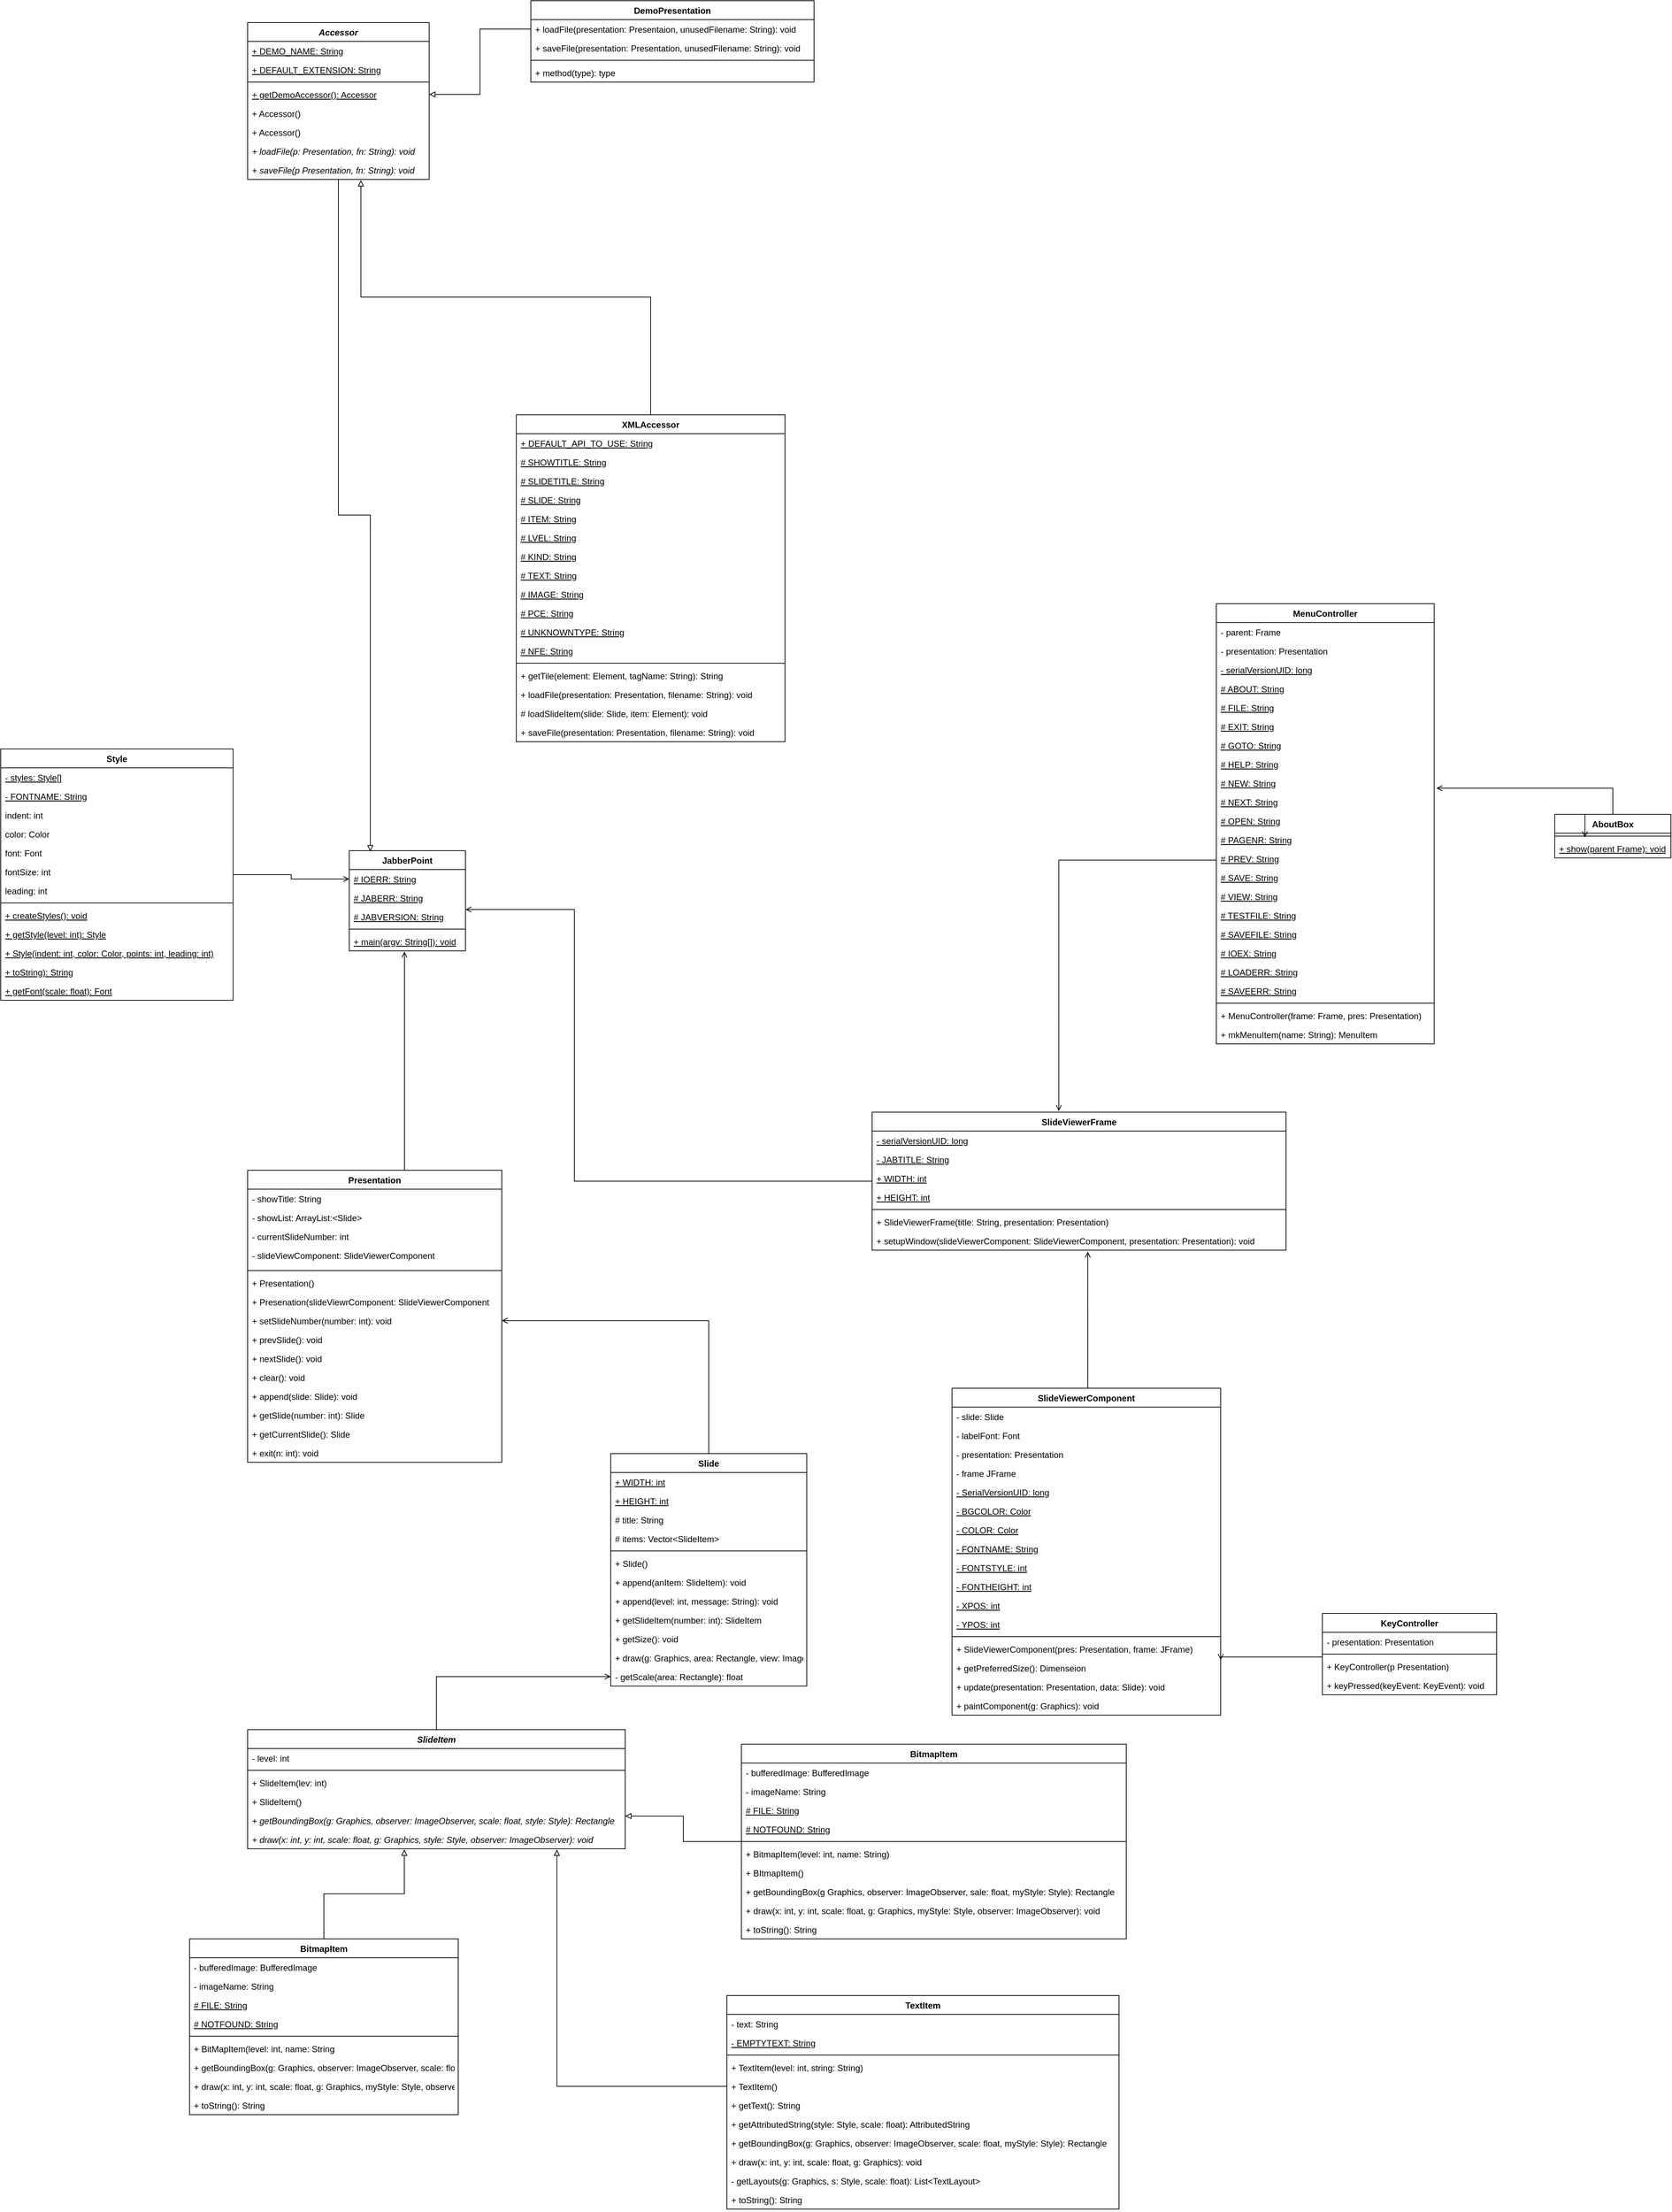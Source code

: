 <mxfile version="14.1.8" type="device"><diagram id="5kGexs1ks4yRwTwiHM54" name="Pagina-1"><mxGraphModel dx="4367" dy="3354" grid="1" gridSize="10" guides="1" tooltips="1" connect="1" arrows="1" fold="1" page="1" pageScale="1" pageWidth="827" pageHeight="1169" math="0" shadow="0"><root><mxCell id="0"/><mxCell id="1" parent="0"/><mxCell id="J7LLM1U2bAGrhk7EHzXV-206" style="edgeStyle=orthogonalEdgeStyle;rounded=0;orthogonalLoop=1;jettySize=auto;html=1;entryX=1.01;entryY=0.769;entryDx=0;entryDy=0;entryPerimeter=0;endArrow=open;endFill=0;" edge="1" parent="1" source="J7LLM1U2bAGrhk7EHzXV-1" target="J7LLM1U2bAGrhk7EHzXV-57"><mxGeometry relative="1" as="geometry"/></mxCell><mxCell id="J7LLM1U2bAGrhk7EHzXV-1" value="AboutBox" style="swimlane;fontStyle=1;align=center;verticalAlign=top;childLayout=stackLayout;horizontal=1;startSize=26;horizontalStack=0;resizeParent=1;resizeParentMax=0;resizeLast=0;collapsible=1;marginBottom=0;" vertex="1" parent="1"><mxGeometry x="1820" y="1280" width="160" height="60" as="geometry"/></mxCell><mxCell id="J7LLM1U2bAGrhk7EHzXV-3" value="" style="line;strokeWidth=1;fillColor=none;align=left;verticalAlign=middle;spacingTop=-1;spacingLeft=3;spacingRight=3;rotatable=0;labelPosition=right;points=[];portConstraint=eastwest;" vertex="1" parent="J7LLM1U2bAGrhk7EHzXV-1"><mxGeometry y="26" width="160" height="8" as="geometry"/></mxCell><mxCell id="J7LLM1U2bAGrhk7EHzXV-4" value="+ show(parent Frame): void" style="text;strokeColor=none;fillColor=none;align=left;verticalAlign=top;spacingLeft=4;spacingRight=4;overflow=hidden;rotatable=0;points=[[0,0.5],[1,0.5]];portConstraint=eastwest;fontStyle=4" vertex="1" parent="J7LLM1U2bAGrhk7EHzXV-1"><mxGeometry y="34" width="160" height="26" as="geometry"/></mxCell><mxCell id="J7LLM1U2bAGrhk7EHzXV-212" style="edgeStyle=orthogonalEdgeStyle;rounded=0;orthogonalLoop=1;jettySize=auto;html=1;exitX=0.25;exitY=0;exitDx=0;exitDy=0;entryX=0.26;entryY=-0.088;entryDx=0;entryDy=0;entryPerimeter=0;endArrow=open;endFill=0;" edge="1" parent="J7LLM1U2bAGrhk7EHzXV-1" source="J7LLM1U2bAGrhk7EHzXV-1" target="J7LLM1U2bAGrhk7EHzXV-4"><mxGeometry relative="1" as="geometry"/></mxCell><mxCell id="J7LLM1U2bAGrhk7EHzXV-208" style="edgeStyle=orthogonalEdgeStyle;rounded=0;orthogonalLoop=1;jettySize=auto;html=1;entryX=0.181;entryY=0.007;entryDx=0;entryDy=0;entryPerimeter=0;endArrow=block;endFill=0;" edge="1" parent="1" source="J7LLM1U2bAGrhk7EHzXV-8" target="J7LLM1U2bAGrhk7EHzXV-33"><mxGeometry relative="1" as="geometry"/></mxCell><mxCell id="J7LLM1U2bAGrhk7EHzXV-8" value="Accessor" style="swimlane;fontStyle=3;align=center;verticalAlign=top;childLayout=stackLayout;horizontal=1;startSize=26;horizontalStack=0;resizeParent=1;resizeParentMax=0;resizeLast=0;collapsible=1;marginBottom=0;" vertex="1" parent="1"><mxGeometry x="20" y="190" width="250" height="216" as="geometry"/></mxCell><mxCell id="J7LLM1U2bAGrhk7EHzXV-9" value="+ DEMO_NAME: String" style="text;strokeColor=none;fillColor=none;align=left;verticalAlign=top;spacingLeft=4;spacingRight=4;overflow=hidden;rotatable=0;points=[[0,0.5],[1,0.5]];portConstraint=eastwest;fontStyle=4" vertex="1" parent="J7LLM1U2bAGrhk7EHzXV-8"><mxGeometry y="26" width="250" height="26" as="geometry"/></mxCell><mxCell id="J7LLM1U2bAGrhk7EHzXV-12" value="+ DEFAULT_EXTENSION: String" style="text;strokeColor=none;fillColor=none;align=left;verticalAlign=top;spacingLeft=4;spacingRight=4;overflow=hidden;rotatable=0;points=[[0,0.5],[1,0.5]];portConstraint=eastwest;fontStyle=4" vertex="1" parent="J7LLM1U2bAGrhk7EHzXV-8"><mxGeometry y="52" width="250" height="26" as="geometry"/></mxCell><mxCell id="J7LLM1U2bAGrhk7EHzXV-10" value="" style="line;strokeWidth=1;fillColor=none;align=left;verticalAlign=middle;spacingTop=-1;spacingLeft=3;spacingRight=3;rotatable=0;labelPosition=right;points=[];portConstraint=eastwest;" vertex="1" parent="J7LLM1U2bAGrhk7EHzXV-8"><mxGeometry y="78" width="250" height="8" as="geometry"/></mxCell><mxCell id="J7LLM1U2bAGrhk7EHzXV-11" value="+ getDemoAccessor(): Accessor" style="text;strokeColor=none;fillColor=none;align=left;verticalAlign=top;spacingLeft=4;spacingRight=4;overflow=hidden;rotatable=0;points=[[0,0.5],[1,0.5]];portConstraint=eastwest;fontStyle=4" vertex="1" parent="J7LLM1U2bAGrhk7EHzXV-8"><mxGeometry y="86" width="250" height="26" as="geometry"/></mxCell><mxCell id="J7LLM1U2bAGrhk7EHzXV-13" value="+ Accessor()" style="text;strokeColor=none;fillColor=none;align=left;verticalAlign=top;spacingLeft=4;spacingRight=4;overflow=hidden;rotatable=0;points=[[0,0.5],[1,0.5]];portConstraint=eastwest;fontStyle=0" vertex="1" parent="J7LLM1U2bAGrhk7EHzXV-8"><mxGeometry y="112" width="250" height="26" as="geometry"/></mxCell><mxCell id="J7LLM1U2bAGrhk7EHzXV-14" value="+ Accessor()" style="text;strokeColor=none;fillColor=none;align=left;verticalAlign=top;spacingLeft=4;spacingRight=4;overflow=hidden;rotatable=0;points=[[0,0.5],[1,0.5]];portConstraint=eastwest;fontStyle=0" vertex="1" parent="J7LLM1U2bAGrhk7EHzXV-8"><mxGeometry y="138" width="250" height="26" as="geometry"/></mxCell><mxCell id="J7LLM1U2bAGrhk7EHzXV-15" value="+ loadFile(p: Presentation, fn: String): void" style="text;strokeColor=none;fillColor=none;align=left;verticalAlign=top;spacingLeft=4;spacingRight=4;overflow=hidden;rotatable=0;points=[[0,0.5],[1,0.5]];portConstraint=eastwest;fontStyle=2" vertex="1" parent="J7LLM1U2bAGrhk7EHzXV-8"><mxGeometry y="164" width="250" height="26" as="geometry"/></mxCell><mxCell id="J7LLM1U2bAGrhk7EHzXV-16" value="+ saveFile(p Presentation, fn: String): void" style="text;strokeColor=none;fillColor=none;align=left;verticalAlign=top;spacingLeft=4;spacingRight=4;overflow=hidden;rotatable=0;points=[[0,0.5],[1,0.5]];portConstraint=eastwest;fontStyle=2" vertex="1" parent="J7LLM1U2bAGrhk7EHzXV-8"><mxGeometry y="190" width="250" height="26" as="geometry"/></mxCell><mxCell id="J7LLM1U2bAGrhk7EHzXV-26" value="DemoPresentation" style="swimlane;fontStyle=1;align=center;verticalAlign=top;childLayout=stackLayout;horizontal=1;startSize=26;horizontalStack=0;resizeParent=1;resizeParentMax=0;resizeLast=0;collapsible=1;marginBottom=0;" vertex="1" parent="1"><mxGeometry x="410" y="160" width="390" height="112" as="geometry"/></mxCell><mxCell id="J7LLM1U2bAGrhk7EHzXV-27" value="+ loadFile(presentation: Presentaion, unusedFilename: String): void" style="text;strokeColor=none;fillColor=none;align=left;verticalAlign=top;spacingLeft=4;spacingRight=4;overflow=hidden;rotatable=0;points=[[0,0.5],[1,0.5]];portConstraint=eastwest;" vertex="1" parent="J7LLM1U2bAGrhk7EHzXV-26"><mxGeometry y="26" width="390" height="26" as="geometry"/></mxCell><mxCell id="J7LLM1U2bAGrhk7EHzXV-32" value="+ saveFile(presentation: Presentation, unusedFilename: String): void" style="text;strokeColor=none;fillColor=none;align=left;verticalAlign=top;spacingLeft=4;spacingRight=4;overflow=hidden;rotatable=0;points=[[0,0.5],[1,0.5]];portConstraint=eastwest;" vertex="1" parent="J7LLM1U2bAGrhk7EHzXV-26"><mxGeometry y="52" width="390" height="26" as="geometry"/></mxCell><mxCell id="J7LLM1U2bAGrhk7EHzXV-28" value="" style="line;strokeWidth=1;fillColor=none;align=left;verticalAlign=middle;spacingTop=-1;spacingLeft=3;spacingRight=3;rotatable=0;labelPosition=right;points=[];portConstraint=eastwest;" vertex="1" parent="J7LLM1U2bAGrhk7EHzXV-26"><mxGeometry y="78" width="390" height="8" as="geometry"/></mxCell><mxCell id="J7LLM1U2bAGrhk7EHzXV-29" value="+ method(type): type" style="text;strokeColor=none;fillColor=none;align=left;verticalAlign=top;spacingLeft=4;spacingRight=4;overflow=hidden;rotatable=0;points=[[0,0.5],[1,0.5]];portConstraint=eastwest;" vertex="1" parent="J7LLM1U2bAGrhk7EHzXV-26"><mxGeometry y="86" width="390" height="26" as="geometry"/></mxCell><mxCell id="J7LLM1U2bAGrhk7EHzXV-33" value="JabberPoint" style="swimlane;fontStyle=1;align=center;verticalAlign=top;childLayout=stackLayout;horizontal=1;startSize=26;horizontalStack=0;resizeParent=1;resizeParentMax=0;resizeLast=0;collapsible=1;marginBottom=0;" vertex="1" parent="1"><mxGeometry x="160" y="1330" width="160" height="138" as="geometry"/></mxCell><mxCell id="J7LLM1U2bAGrhk7EHzXV-34" value="# IOERR: String" style="text;strokeColor=none;fillColor=none;align=left;verticalAlign=top;spacingLeft=4;spacingRight=4;overflow=hidden;rotatable=0;points=[[0,0.5],[1,0.5]];portConstraint=eastwest;fontStyle=4" vertex="1" parent="J7LLM1U2bAGrhk7EHzXV-33"><mxGeometry y="26" width="160" height="26" as="geometry"/></mxCell><mxCell id="J7LLM1U2bAGrhk7EHzXV-37" value="# JABERR: String" style="text;strokeColor=none;fillColor=none;align=left;verticalAlign=top;spacingLeft=4;spacingRight=4;overflow=hidden;rotatable=0;points=[[0,0.5],[1,0.5]];portConstraint=eastwest;fontStyle=4" vertex="1" parent="J7LLM1U2bAGrhk7EHzXV-33"><mxGeometry y="52" width="160" height="26" as="geometry"/></mxCell><mxCell id="J7LLM1U2bAGrhk7EHzXV-38" value="# JABVERSION: String" style="text;strokeColor=none;fillColor=none;align=left;verticalAlign=top;spacingLeft=4;spacingRight=4;overflow=hidden;rotatable=0;points=[[0,0.5],[1,0.5]];portConstraint=eastwest;fontStyle=4" vertex="1" parent="J7LLM1U2bAGrhk7EHzXV-33"><mxGeometry y="78" width="160" height="26" as="geometry"/></mxCell><mxCell id="J7LLM1U2bAGrhk7EHzXV-35" value="" style="line;strokeWidth=1;fillColor=none;align=left;verticalAlign=middle;spacingTop=-1;spacingLeft=3;spacingRight=3;rotatable=0;labelPosition=right;points=[];portConstraint=eastwest;" vertex="1" parent="J7LLM1U2bAGrhk7EHzXV-33"><mxGeometry y="104" width="160" height="8" as="geometry"/></mxCell><mxCell id="J7LLM1U2bAGrhk7EHzXV-36" value="+ main(argv: String[]): void" style="text;strokeColor=none;fillColor=none;align=left;verticalAlign=top;spacingLeft=4;spacingRight=4;overflow=hidden;rotatable=0;points=[[0,0.5],[1,0.5]];portConstraint=eastwest;fontStyle=4" vertex="1" parent="J7LLM1U2bAGrhk7EHzXV-33"><mxGeometry y="112" width="160" height="26" as="geometry"/></mxCell><mxCell id="J7LLM1U2bAGrhk7EHzXV-205" style="edgeStyle=orthogonalEdgeStyle;rounded=0;orthogonalLoop=1;jettySize=auto;html=1;entryX=1;entryY=0.077;entryDx=0;entryDy=0;entryPerimeter=0;endArrow=open;endFill=0;" edge="1" parent="1" source="J7LLM1U2bAGrhk7EHzXV-39" target="J7LLM1U2bAGrhk7EHzXV-124"><mxGeometry relative="1" as="geometry"><Array as="points"><mxPoint x="1440" y="2440"/><mxPoint x="1440" y="2440"/></Array></mxGeometry></mxCell><mxCell id="J7LLM1U2bAGrhk7EHzXV-39" value="KeyController" style="swimlane;fontStyle=1;align=center;verticalAlign=top;childLayout=stackLayout;horizontal=1;startSize=26;horizontalStack=0;resizeParent=1;resizeParentMax=0;resizeLast=0;collapsible=1;marginBottom=0;" vertex="1" parent="1"><mxGeometry x="1500" y="2380" width="240" height="112" as="geometry"/></mxCell><mxCell id="J7LLM1U2bAGrhk7EHzXV-40" value="- presentation: Presentation" style="text;strokeColor=none;fillColor=none;align=left;verticalAlign=top;spacingLeft=4;spacingRight=4;overflow=hidden;rotatable=0;points=[[0,0.5],[1,0.5]];portConstraint=eastwest;" vertex="1" parent="J7LLM1U2bAGrhk7EHzXV-39"><mxGeometry y="26" width="240" height="26" as="geometry"/></mxCell><mxCell id="J7LLM1U2bAGrhk7EHzXV-41" value="" style="line;strokeWidth=1;fillColor=none;align=left;verticalAlign=middle;spacingTop=-1;spacingLeft=3;spacingRight=3;rotatable=0;labelPosition=right;points=[];portConstraint=eastwest;" vertex="1" parent="J7LLM1U2bAGrhk7EHzXV-39"><mxGeometry y="52" width="240" height="8" as="geometry"/></mxCell><mxCell id="J7LLM1U2bAGrhk7EHzXV-43" value="+ KeyController(p Presentation)" style="text;strokeColor=none;fillColor=none;align=left;verticalAlign=top;spacingLeft=4;spacingRight=4;overflow=hidden;rotatable=0;points=[[0,0.5],[1,0.5]];portConstraint=eastwest;" vertex="1" parent="J7LLM1U2bAGrhk7EHzXV-39"><mxGeometry y="60" width="240" height="26" as="geometry"/></mxCell><mxCell id="J7LLM1U2bAGrhk7EHzXV-42" value="+ keyPressed(keyEvent: KeyEvent): void" style="text;strokeColor=none;fillColor=none;align=left;verticalAlign=top;spacingLeft=4;spacingRight=4;overflow=hidden;rotatable=0;points=[[0,0.5],[1,0.5]];portConstraint=eastwest;" vertex="1" parent="J7LLM1U2bAGrhk7EHzXV-39"><mxGeometry y="86" width="240" height="26" as="geometry"/></mxCell><mxCell id="J7LLM1U2bAGrhk7EHzXV-211" style="edgeStyle=orthogonalEdgeStyle;rounded=0;orthogonalLoop=1;jettySize=auto;html=1;endArrow=open;endFill=0;entryX=0.451;entryY=-0.008;entryDx=0;entryDy=0;entryPerimeter=0;" edge="1" parent="1" source="J7LLM1U2bAGrhk7EHzXV-44" target="J7LLM1U2bAGrhk7EHzXV-127"><mxGeometry relative="1" as="geometry"><mxPoint x="1140" y="1680" as="targetPoint"/><Array as="points"><mxPoint x="1137" y="1343"/></Array></mxGeometry></mxCell><mxCell id="J7LLM1U2bAGrhk7EHzXV-44" value="MenuController" style="swimlane;fontStyle=1;align=center;verticalAlign=top;childLayout=stackLayout;horizontal=1;startSize=26;horizontalStack=0;resizeParent=1;resizeParentMax=0;resizeLast=0;collapsible=1;marginBottom=0;" vertex="1" parent="1"><mxGeometry x="1354" y="990" width="300" height="606" as="geometry"/></mxCell><mxCell id="J7LLM1U2bAGrhk7EHzXV-45" value="- parent: Frame" style="text;strokeColor=none;fillColor=none;align=left;verticalAlign=top;spacingLeft=4;spacingRight=4;overflow=hidden;rotatable=0;points=[[0,0.5],[1,0.5]];portConstraint=eastwest;" vertex="1" parent="J7LLM1U2bAGrhk7EHzXV-44"><mxGeometry y="26" width="300" height="26" as="geometry"/></mxCell><mxCell id="J7LLM1U2bAGrhk7EHzXV-50" value="- presentation: Presentation" style="text;strokeColor=none;fillColor=none;align=left;verticalAlign=top;spacingLeft=4;spacingRight=4;overflow=hidden;rotatable=0;points=[[0,0.5],[1,0.5]];portConstraint=eastwest;" vertex="1" parent="J7LLM1U2bAGrhk7EHzXV-44"><mxGeometry y="52" width="300" height="26" as="geometry"/></mxCell><mxCell id="J7LLM1U2bAGrhk7EHzXV-51" value="- serialVersionUID: long" style="text;strokeColor=none;fillColor=none;align=left;verticalAlign=top;spacingLeft=4;spacingRight=4;overflow=hidden;rotatable=0;points=[[0,0.5],[1,0.5]];portConstraint=eastwest;fontStyle=4" vertex="1" parent="J7LLM1U2bAGrhk7EHzXV-44"><mxGeometry y="78" width="300" height="26" as="geometry"/></mxCell><mxCell id="J7LLM1U2bAGrhk7EHzXV-52" value="# ABOUT: String" style="text;strokeColor=none;fillColor=none;align=left;verticalAlign=top;spacingLeft=4;spacingRight=4;overflow=hidden;rotatable=0;points=[[0,0.5],[1,0.5]];portConstraint=eastwest;fontStyle=4" vertex="1" parent="J7LLM1U2bAGrhk7EHzXV-44"><mxGeometry y="104" width="300" height="26" as="geometry"/></mxCell><mxCell id="J7LLM1U2bAGrhk7EHzXV-53" value="# FILE: String&#10;" style="text;strokeColor=none;fillColor=none;align=left;verticalAlign=top;spacingLeft=4;spacingRight=4;overflow=hidden;rotatable=0;points=[[0,0.5],[1,0.5]];portConstraint=eastwest;fontStyle=4" vertex="1" parent="J7LLM1U2bAGrhk7EHzXV-44"><mxGeometry y="130" width="300" height="26" as="geometry"/></mxCell><mxCell id="J7LLM1U2bAGrhk7EHzXV-54" value="# EXIT: String" style="text;strokeColor=none;fillColor=none;align=left;verticalAlign=top;spacingLeft=4;spacingRight=4;overflow=hidden;rotatable=0;points=[[0,0.5],[1,0.5]];portConstraint=eastwest;fontStyle=4" vertex="1" parent="J7LLM1U2bAGrhk7EHzXV-44"><mxGeometry y="156" width="300" height="26" as="geometry"/></mxCell><mxCell id="J7LLM1U2bAGrhk7EHzXV-55" value="# GOTO: String" style="text;strokeColor=none;fillColor=none;align=left;verticalAlign=top;spacingLeft=4;spacingRight=4;overflow=hidden;rotatable=0;points=[[0,0.5],[1,0.5]];portConstraint=eastwest;fontStyle=4" vertex="1" parent="J7LLM1U2bAGrhk7EHzXV-44"><mxGeometry y="182" width="300" height="26" as="geometry"/></mxCell><mxCell id="J7LLM1U2bAGrhk7EHzXV-56" value="# HELP: String" style="text;strokeColor=none;fillColor=none;align=left;verticalAlign=top;spacingLeft=4;spacingRight=4;overflow=hidden;rotatable=0;points=[[0,0.5],[1,0.5]];portConstraint=eastwest;fontStyle=4" vertex="1" parent="J7LLM1U2bAGrhk7EHzXV-44"><mxGeometry y="208" width="300" height="26" as="geometry"/></mxCell><mxCell id="J7LLM1U2bAGrhk7EHzXV-57" value="# NEW: String" style="text;strokeColor=none;fillColor=none;align=left;verticalAlign=top;spacingLeft=4;spacingRight=4;overflow=hidden;rotatable=0;points=[[0,0.5],[1,0.5]];portConstraint=eastwest;fontStyle=4" vertex="1" parent="J7LLM1U2bAGrhk7EHzXV-44"><mxGeometry y="234" width="300" height="26" as="geometry"/></mxCell><mxCell id="J7LLM1U2bAGrhk7EHzXV-58" value="# NEXT: String" style="text;strokeColor=none;fillColor=none;align=left;verticalAlign=top;spacingLeft=4;spacingRight=4;overflow=hidden;rotatable=0;points=[[0,0.5],[1,0.5]];portConstraint=eastwest;fontStyle=4" vertex="1" parent="J7LLM1U2bAGrhk7EHzXV-44"><mxGeometry y="260" width="300" height="26" as="geometry"/></mxCell><mxCell id="J7LLM1U2bAGrhk7EHzXV-59" value="# OPEN: String" style="text;strokeColor=none;fillColor=none;align=left;verticalAlign=top;spacingLeft=4;spacingRight=4;overflow=hidden;rotatable=0;points=[[0,0.5],[1,0.5]];portConstraint=eastwest;fontStyle=4" vertex="1" parent="J7LLM1U2bAGrhk7EHzXV-44"><mxGeometry y="286" width="300" height="26" as="geometry"/></mxCell><mxCell id="J7LLM1U2bAGrhk7EHzXV-60" value="# PAGENR: String" style="text;strokeColor=none;fillColor=none;align=left;verticalAlign=top;spacingLeft=4;spacingRight=4;overflow=hidden;rotatable=0;points=[[0,0.5],[1,0.5]];portConstraint=eastwest;fontStyle=4" vertex="1" parent="J7LLM1U2bAGrhk7EHzXV-44"><mxGeometry y="312" width="300" height="26" as="geometry"/></mxCell><mxCell id="J7LLM1U2bAGrhk7EHzXV-61" value="# PREV: String" style="text;strokeColor=none;fillColor=none;align=left;verticalAlign=top;spacingLeft=4;spacingRight=4;overflow=hidden;rotatable=0;points=[[0,0.5],[1,0.5]];portConstraint=eastwest;fontStyle=4" vertex="1" parent="J7LLM1U2bAGrhk7EHzXV-44"><mxGeometry y="338" width="300" height="26" as="geometry"/></mxCell><mxCell id="J7LLM1U2bAGrhk7EHzXV-62" value="# SAVE: String" style="text;strokeColor=none;fillColor=none;align=left;verticalAlign=top;spacingLeft=4;spacingRight=4;overflow=hidden;rotatable=0;points=[[0,0.5],[1,0.5]];portConstraint=eastwest;fontStyle=4" vertex="1" parent="J7LLM1U2bAGrhk7EHzXV-44"><mxGeometry y="364" width="300" height="26" as="geometry"/></mxCell><mxCell id="J7LLM1U2bAGrhk7EHzXV-63" value="# VIEW: String" style="text;strokeColor=none;fillColor=none;align=left;verticalAlign=top;spacingLeft=4;spacingRight=4;overflow=hidden;rotatable=0;points=[[0,0.5],[1,0.5]];portConstraint=eastwest;fontStyle=4" vertex="1" parent="J7LLM1U2bAGrhk7EHzXV-44"><mxGeometry y="390" width="300" height="26" as="geometry"/></mxCell><mxCell id="J7LLM1U2bAGrhk7EHzXV-64" value="# TESTFILE: String" style="text;strokeColor=none;fillColor=none;align=left;verticalAlign=top;spacingLeft=4;spacingRight=4;overflow=hidden;rotatable=0;points=[[0,0.5],[1,0.5]];portConstraint=eastwest;fontStyle=4" vertex="1" parent="J7LLM1U2bAGrhk7EHzXV-44"><mxGeometry y="416" width="300" height="26" as="geometry"/></mxCell><mxCell id="J7LLM1U2bAGrhk7EHzXV-65" value="# SAVEFILE: String" style="text;strokeColor=none;fillColor=none;align=left;verticalAlign=top;spacingLeft=4;spacingRight=4;overflow=hidden;rotatable=0;points=[[0,0.5],[1,0.5]];portConstraint=eastwest;fontStyle=4" vertex="1" parent="J7LLM1U2bAGrhk7EHzXV-44"><mxGeometry y="442" width="300" height="26" as="geometry"/></mxCell><mxCell id="J7LLM1U2bAGrhk7EHzXV-68" value="# IOEX: String" style="text;strokeColor=none;fillColor=none;align=left;verticalAlign=top;spacingLeft=4;spacingRight=4;overflow=hidden;rotatable=0;points=[[0,0.5],[1,0.5]];portConstraint=eastwest;fontStyle=4" vertex="1" parent="J7LLM1U2bAGrhk7EHzXV-44"><mxGeometry y="468" width="300" height="26" as="geometry"/></mxCell><mxCell id="J7LLM1U2bAGrhk7EHzXV-69" value="# LOADERR: String" style="text;strokeColor=none;fillColor=none;align=left;verticalAlign=top;spacingLeft=4;spacingRight=4;overflow=hidden;rotatable=0;points=[[0,0.5],[1,0.5]];portConstraint=eastwest;fontStyle=4" vertex="1" parent="J7LLM1U2bAGrhk7EHzXV-44"><mxGeometry y="494" width="300" height="26" as="geometry"/></mxCell><mxCell id="J7LLM1U2bAGrhk7EHzXV-70" value="# SAVEERR: String" style="text;strokeColor=none;fillColor=none;align=left;verticalAlign=top;spacingLeft=4;spacingRight=4;overflow=hidden;rotatable=0;points=[[0,0.5],[1,0.5]];portConstraint=eastwest;fontStyle=4" vertex="1" parent="J7LLM1U2bAGrhk7EHzXV-44"><mxGeometry y="520" width="300" height="26" as="geometry"/></mxCell><mxCell id="J7LLM1U2bAGrhk7EHzXV-46" value="" style="line;strokeWidth=1;fillColor=none;align=left;verticalAlign=middle;spacingTop=-1;spacingLeft=3;spacingRight=3;rotatable=0;labelPosition=right;points=[];portConstraint=eastwest;" vertex="1" parent="J7LLM1U2bAGrhk7EHzXV-44"><mxGeometry y="546" width="300" height="8" as="geometry"/></mxCell><mxCell id="J7LLM1U2bAGrhk7EHzXV-49" value="+ MenuController(frame: Frame, pres: Presentation)" style="text;strokeColor=none;fillColor=none;align=left;verticalAlign=top;spacingLeft=4;spacingRight=4;overflow=hidden;rotatable=0;points=[[0,0.5],[1,0.5]];portConstraint=eastwest;" vertex="1" parent="J7LLM1U2bAGrhk7EHzXV-44"><mxGeometry y="554" width="300" height="26" as="geometry"/></mxCell><mxCell id="J7LLM1U2bAGrhk7EHzXV-47" value="+ mkMenuItem(name: String): MenuItem" style="text;strokeColor=none;fillColor=none;align=left;verticalAlign=top;spacingLeft=4;spacingRight=4;overflow=hidden;rotatable=0;points=[[0,0.5],[1,0.5]];portConstraint=eastwest;" vertex="1" parent="J7LLM1U2bAGrhk7EHzXV-44"><mxGeometry y="580" width="300" height="26" as="geometry"/></mxCell><mxCell id="J7LLM1U2bAGrhk7EHzXV-201" style="edgeStyle=orthogonalEdgeStyle;rounded=0;orthogonalLoop=1;jettySize=auto;html=1;entryX=0.475;entryY=1.038;entryDx=0;entryDy=0;entryPerimeter=0;endArrow=open;endFill=0;" edge="1" parent="1" source="J7LLM1U2bAGrhk7EHzXV-71" target="J7LLM1U2bAGrhk7EHzXV-36"><mxGeometry relative="1" as="geometry"><Array as="points"><mxPoint x="236" y="1640"/><mxPoint x="236" y="1640"/></Array></mxGeometry></mxCell><mxCell id="J7LLM1U2bAGrhk7EHzXV-71" value="Presentation" style="swimlane;fontStyle=1;align=center;verticalAlign=top;childLayout=stackLayout;horizontal=1;startSize=26;horizontalStack=0;resizeParent=1;resizeParentMax=0;resizeLast=0;collapsible=1;marginBottom=0;" vertex="1" parent="1"><mxGeometry x="20" y="1770" width="350" height="402" as="geometry"/></mxCell><mxCell id="J7LLM1U2bAGrhk7EHzXV-72" value="- showTitle: String" style="text;strokeColor=none;fillColor=none;align=left;verticalAlign=top;spacingLeft=4;spacingRight=4;overflow=hidden;rotatable=0;points=[[0,0.5],[1,0.5]];portConstraint=eastwest;" vertex="1" parent="J7LLM1U2bAGrhk7EHzXV-71"><mxGeometry y="26" width="350" height="26" as="geometry"/></mxCell><mxCell id="J7LLM1U2bAGrhk7EHzXV-75" value="- showList: ArrayList:&lt;Slide&gt;" style="text;strokeColor=none;fillColor=none;align=left;verticalAlign=top;spacingLeft=4;spacingRight=4;overflow=hidden;rotatable=0;points=[[0,0.5],[1,0.5]];portConstraint=eastwest;" vertex="1" parent="J7LLM1U2bAGrhk7EHzXV-71"><mxGeometry y="52" width="350" height="26" as="geometry"/></mxCell><mxCell id="J7LLM1U2bAGrhk7EHzXV-76" value="- currentSlideNumber: int" style="text;strokeColor=none;fillColor=none;align=left;verticalAlign=top;spacingLeft=4;spacingRight=4;overflow=hidden;rotatable=0;points=[[0,0.5],[1,0.5]];portConstraint=eastwest;" vertex="1" parent="J7LLM1U2bAGrhk7EHzXV-71"><mxGeometry y="78" width="350" height="26" as="geometry"/></mxCell><mxCell id="J7LLM1U2bAGrhk7EHzXV-77" value="- slideViewComponent: SlideViewerComponent" style="text;strokeColor=none;fillColor=none;align=left;verticalAlign=top;spacingLeft=4;spacingRight=4;overflow=hidden;rotatable=0;points=[[0,0.5],[1,0.5]];portConstraint=eastwest;" vertex="1" parent="J7LLM1U2bAGrhk7EHzXV-71"><mxGeometry y="104" width="350" height="30" as="geometry"/></mxCell><mxCell id="J7LLM1U2bAGrhk7EHzXV-73" value="" style="line;strokeWidth=1;fillColor=none;align=left;verticalAlign=middle;spacingTop=-1;spacingLeft=3;spacingRight=3;rotatable=0;labelPosition=right;points=[];portConstraint=eastwest;" vertex="1" parent="J7LLM1U2bAGrhk7EHzXV-71"><mxGeometry y="134" width="350" height="8" as="geometry"/></mxCell><mxCell id="J7LLM1U2bAGrhk7EHzXV-74" value="+ Presentation()" style="text;strokeColor=none;fillColor=none;align=left;verticalAlign=top;spacingLeft=4;spacingRight=4;overflow=hidden;rotatable=0;points=[[0,0.5],[1,0.5]];portConstraint=eastwest;" vertex="1" parent="J7LLM1U2bAGrhk7EHzXV-71"><mxGeometry y="142" width="350" height="26" as="geometry"/></mxCell><mxCell id="J7LLM1U2bAGrhk7EHzXV-78" value="+ Presenation(slideViewrComponent: SlideViewerComponent" style="text;strokeColor=none;fillColor=none;align=left;verticalAlign=top;spacingLeft=4;spacingRight=4;overflow=hidden;rotatable=0;points=[[0,0.5],[1,0.5]];portConstraint=eastwest;" vertex="1" parent="J7LLM1U2bAGrhk7EHzXV-71"><mxGeometry y="168" width="350" height="26" as="geometry"/></mxCell><mxCell id="J7LLM1U2bAGrhk7EHzXV-79" value="+ setSlideNumber(number: int): void" style="text;strokeColor=none;fillColor=none;align=left;verticalAlign=top;spacingLeft=4;spacingRight=4;overflow=hidden;rotatable=0;points=[[0,0.5],[1,0.5]];portConstraint=eastwest;" vertex="1" parent="J7LLM1U2bAGrhk7EHzXV-71"><mxGeometry y="194" width="350" height="26" as="geometry"/></mxCell><mxCell id="J7LLM1U2bAGrhk7EHzXV-80" value="+ prevSlide(): void" style="text;strokeColor=none;fillColor=none;align=left;verticalAlign=top;spacingLeft=4;spacingRight=4;overflow=hidden;rotatable=0;points=[[0,0.5],[1,0.5]];portConstraint=eastwest;" vertex="1" parent="J7LLM1U2bAGrhk7EHzXV-71"><mxGeometry y="220" width="350" height="26" as="geometry"/></mxCell><mxCell id="J7LLM1U2bAGrhk7EHzXV-81" value="+ nextSlide(): void" style="text;strokeColor=none;fillColor=none;align=left;verticalAlign=top;spacingLeft=4;spacingRight=4;overflow=hidden;rotatable=0;points=[[0,0.5],[1,0.5]];portConstraint=eastwest;" vertex="1" parent="J7LLM1U2bAGrhk7EHzXV-71"><mxGeometry y="246" width="350" height="26" as="geometry"/></mxCell><mxCell id="J7LLM1U2bAGrhk7EHzXV-82" value="+ clear(): void" style="text;strokeColor=none;fillColor=none;align=left;verticalAlign=top;spacingLeft=4;spacingRight=4;overflow=hidden;rotatable=0;points=[[0,0.5],[1,0.5]];portConstraint=eastwest;" vertex="1" parent="J7LLM1U2bAGrhk7EHzXV-71"><mxGeometry y="272" width="350" height="26" as="geometry"/></mxCell><mxCell id="J7LLM1U2bAGrhk7EHzXV-83" value="+ append(slide: Slide): void" style="text;strokeColor=none;fillColor=none;align=left;verticalAlign=top;spacingLeft=4;spacingRight=4;overflow=hidden;rotatable=0;points=[[0,0.5],[1,0.5]];portConstraint=eastwest;" vertex="1" parent="J7LLM1U2bAGrhk7EHzXV-71"><mxGeometry y="298" width="350" height="26" as="geometry"/></mxCell><mxCell id="J7LLM1U2bAGrhk7EHzXV-84" value="+ getSlide(number: int): Slide" style="text;strokeColor=none;fillColor=none;align=left;verticalAlign=top;spacingLeft=4;spacingRight=4;overflow=hidden;rotatable=0;points=[[0,0.5],[1,0.5]];portConstraint=eastwest;" vertex="1" parent="J7LLM1U2bAGrhk7EHzXV-71"><mxGeometry y="324" width="350" height="26" as="geometry"/></mxCell><mxCell id="J7LLM1U2bAGrhk7EHzXV-85" value="+ getCurrentSlide(): Slide" style="text;strokeColor=none;fillColor=none;align=left;verticalAlign=top;spacingLeft=4;spacingRight=4;overflow=hidden;rotatable=0;points=[[0,0.5],[1,0.5]];portConstraint=eastwest;" vertex="1" parent="J7LLM1U2bAGrhk7EHzXV-71"><mxGeometry y="350" width="350" height="26" as="geometry"/></mxCell><mxCell id="J7LLM1U2bAGrhk7EHzXV-86" value="+ exit(n: int): void" style="text;strokeColor=none;fillColor=none;align=left;verticalAlign=top;spacingLeft=4;spacingRight=4;overflow=hidden;rotatable=0;points=[[0,0.5],[1,0.5]];portConstraint=eastwest;" vertex="1" parent="J7LLM1U2bAGrhk7EHzXV-71"><mxGeometry y="376" width="350" height="26" as="geometry"/></mxCell><mxCell id="J7LLM1U2bAGrhk7EHzXV-200" style="edgeStyle=orthogonalEdgeStyle;rounded=0;orthogonalLoop=1;jettySize=auto;html=1;entryX=1;entryY=0.5;entryDx=0;entryDy=0;endArrow=open;endFill=0;" edge="1" parent="1" source="J7LLM1U2bAGrhk7EHzXV-87" target="J7LLM1U2bAGrhk7EHzXV-79"><mxGeometry relative="1" as="geometry"/></mxCell><mxCell id="J7LLM1U2bAGrhk7EHzXV-87" value="Slide" style="swimlane;fontStyle=1;align=center;verticalAlign=top;childLayout=stackLayout;horizontal=1;startSize=26;horizontalStack=0;resizeParent=1;resizeParentMax=0;resizeLast=0;collapsible=1;marginBottom=0;" vertex="1" parent="1"><mxGeometry x="520" y="2160" width="270" height="320" as="geometry"/></mxCell><mxCell id="J7LLM1U2bAGrhk7EHzXV-88" value="+ WIDTH: int" style="text;strokeColor=none;fillColor=none;align=left;verticalAlign=top;spacingLeft=4;spacingRight=4;overflow=hidden;rotatable=0;points=[[0,0.5],[1,0.5]];portConstraint=eastwest;fontStyle=4" vertex="1" parent="J7LLM1U2bAGrhk7EHzXV-87"><mxGeometry y="26" width="270" height="26" as="geometry"/></mxCell><mxCell id="J7LLM1U2bAGrhk7EHzXV-91" value="+ HEIGHT: int" style="text;strokeColor=none;fillColor=none;align=left;verticalAlign=top;spacingLeft=4;spacingRight=4;overflow=hidden;rotatable=0;points=[[0,0.5],[1,0.5]];portConstraint=eastwest;fontStyle=4" vertex="1" parent="J7LLM1U2bAGrhk7EHzXV-87"><mxGeometry y="52" width="270" height="26" as="geometry"/></mxCell><mxCell id="J7LLM1U2bAGrhk7EHzXV-93" value="# title: String" style="text;strokeColor=none;fillColor=none;align=left;verticalAlign=top;spacingLeft=4;spacingRight=4;overflow=hidden;rotatable=0;points=[[0,0.5],[1,0.5]];portConstraint=eastwest;fontStyle=0" vertex="1" parent="J7LLM1U2bAGrhk7EHzXV-87"><mxGeometry y="78" width="270" height="26" as="geometry"/></mxCell><mxCell id="J7LLM1U2bAGrhk7EHzXV-94" value="# items: Vector&lt;SlideItem&gt;" style="text;strokeColor=none;fillColor=none;align=left;verticalAlign=top;spacingLeft=4;spacingRight=4;overflow=hidden;rotatable=0;points=[[0,0.5],[1,0.5]];portConstraint=eastwest;fontStyle=0" vertex="1" parent="J7LLM1U2bAGrhk7EHzXV-87"><mxGeometry y="104" width="270" height="26" as="geometry"/></mxCell><mxCell id="J7LLM1U2bAGrhk7EHzXV-89" value="" style="line;strokeWidth=1;fillColor=none;align=left;verticalAlign=middle;spacingTop=-1;spacingLeft=3;spacingRight=3;rotatable=0;labelPosition=right;points=[];portConstraint=eastwest;" vertex="1" parent="J7LLM1U2bAGrhk7EHzXV-87"><mxGeometry y="130" width="270" height="8" as="geometry"/></mxCell><mxCell id="J7LLM1U2bAGrhk7EHzXV-90" value="+ Slide()" style="text;strokeColor=none;fillColor=none;align=left;verticalAlign=top;spacingLeft=4;spacingRight=4;overflow=hidden;rotatable=0;points=[[0,0.5],[1,0.5]];portConstraint=eastwest;" vertex="1" parent="J7LLM1U2bAGrhk7EHzXV-87"><mxGeometry y="138" width="270" height="26" as="geometry"/></mxCell><mxCell id="J7LLM1U2bAGrhk7EHzXV-95" value="+ append(anItem: SlideItem): void" style="text;strokeColor=none;fillColor=none;align=left;verticalAlign=top;spacingLeft=4;spacingRight=4;overflow=hidden;rotatable=0;points=[[0,0.5],[1,0.5]];portConstraint=eastwest;" vertex="1" parent="J7LLM1U2bAGrhk7EHzXV-87"><mxGeometry y="164" width="270" height="26" as="geometry"/></mxCell><mxCell id="J7LLM1U2bAGrhk7EHzXV-96" value="+ append(level: int, message: String): void" style="text;strokeColor=none;fillColor=none;align=left;verticalAlign=top;spacingLeft=4;spacingRight=4;overflow=hidden;rotatable=0;points=[[0,0.5],[1,0.5]];portConstraint=eastwest;" vertex="1" parent="J7LLM1U2bAGrhk7EHzXV-87"><mxGeometry y="190" width="270" height="26" as="geometry"/></mxCell><mxCell id="J7LLM1U2bAGrhk7EHzXV-97" value="+ getSlideItem(number: int): SlideItem" style="text;strokeColor=none;fillColor=none;align=left;verticalAlign=top;spacingLeft=4;spacingRight=4;overflow=hidden;rotatable=0;points=[[0,0.5],[1,0.5]];portConstraint=eastwest;" vertex="1" parent="J7LLM1U2bAGrhk7EHzXV-87"><mxGeometry y="216" width="270" height="26" as="geometry"/></mxCell><mxCell id="J7LLM1U2bAGrhk7EHzXV-98" value="+ getSize(): void" style="text;strokeColor=none;fillColor=none;align=left;verticalAlign=top;spacingLeft=4;spacingRight=4;overflow=hidden;rotatable=0;points=[[0,0.5],[1,0.5]];portConstraint=eastwest;" vertex="1" parent="J7LLM1U2bAGrhk7EHzXV-87"><mxGeometry y="242" width="270" height="26" as="geometry"/></mxCell><mxCell id="J7LLM1U2bAGrhk7EHzXV-99" value="+ draw(g: Graphics, area: Rectangle, view: ImageObserver): void" style="text;strokeColor=none;fillColor=none;align=left;verticalAlign=top;spacingLeft=4;spacingRight=4;overflow=hidden;rotatable=0;points=[[0,0.5],[1,0.5]];portConstraint=eastwest;" vertex="1" parent="J7LLM1U2bAGrhk7EHzXV-87"><mxGeometry y="268" width="270" height="26" as="geometry"/></mxCell><mxCell id="J7LLM1U2bAGrhk7EHzXV-100" value="- getScale(area: Rectangle): float" style="text;strokeColor=none;fillColor=none;align=left;verticalAlign=top;spacingLeft=4;spacingRight=4;overflow=hidden;rotatable=0;points=[[0,0.5],[1,0.5]];portConstraint=eastwest;" vertex="1" parent="J7LLM1U2bAGrhk7EHzXV-87"><mxGeometry y="294" width="270" height="26" as="geometry"/></mxCell><mxCell id="J7LLM1U2bAGrhk7EHzXV-198" style="edgeStyle=orthogonalEdgeStyle;rounded=0;orthogonalLoop=1;jettySize=auto;html=1;endArrow=open;endFill=0;" edge="1" parent="1" source="J7LLM1U2bAGrhk7EHzXV-101" target="J7LLM1U2bAGrhk7EHzXV-100"><mxGeometry relative="1" as="geometry"/></mxCell><mxCell id="J7LLM1U2bAGrhk7EHzXV-101" value="SlideItem" style="swimlane;fontStyle=3;align=center;verticalAlign=top;childLayout=stackLayout;horizontal=1;startSize=26;horizontalStack=0;resizeParent=1;resizeParentMax=0;resizeLast=0;collapsible=1;marginBottom=0;" vertex="1" parent="1"><mxGeometry x="20" y="2540" width="520" height="164" as="geometry"/></mxCell><mxCell id="J7LLM1U2bAGrhk7EHzXV-102" value="- level: int" style="text;strokeColor=none;fillColor=none;align=left;verticalAlign=top;spacingLeft=4;spacingRight=4;overflow=hidden;rotatable=0;points=[[0,0.5],[1,0.5]];portConstraint=eastwest;" vertex="1" parent="J7LLM1U2bAGrhk7EHzXV-101"><mxGeometry y="26" width="520" height="26" as="geometry"/></mxCell><mxCell id="J7LLM1U2bAGrhk7EHzXV-103" value="" style="line;strokeWidth=1;fillColor=none;align=left;verticalAlign=middle;spacingTop=-1;spacingLeft=3;spacingRight=3;rotatable=0;labelPosition=right;points=[];portConstraint=eastwest;" vertex="1" parent="J7LLM1U2bAGrhk7EHzXV-101"><mxGeometry y="52" width="520" height="8" as="geometry"/></mxCell><mxCell id="J7LLM1U2bAGrhk7EHzXV-104" value="+ SlideItem(lev: int)" style="text;strokeColor=none;fillColor=none;align=left;verticalAlign=top;spacingLeft=4;spacingRight=4;overflow=hidden;rotatable=0;points=[[0,0.5],[1,0.5]];portConstraint=eastwest;" vertex="1" parent="J7LLM1U2bAGrhk7EHzXV-101"><mxGeometry y="60" width="520" height="26" as="geometry"/></mxCell><mxCell id="J7LLM1U2bAGrhk7EHzXV-105" value="+ SlideItem()" style="text;strokeColor=none;fillColor=none;align=left;verticalAlign=top;spacingLeft=4;spacingRight=4;overflow=hidden;rotatable=0;points=[[0,0.5],[1,0.5]];portConstraint=eastwest;" vertex="1" parent="J7LLM1U2bAGrhk7EHzXV-101"><mxGeometry y="86" width="520" height="26" as="geometry"/></mxCell><mxCell id="J7LLM1U2bAGrhk7EHzXV-106" value="+ getBoundingBox(g: Graphics, observer: ImageObserver, scale: float, style: Style): Rectangle" style="text;strokeColor=none;fillColor=none;align=left;verticalAlign=top;spacingLeft=4;spacingRight=4;overflow=hidden;rotatable=0;points=[[0,0.5],[1,0.5]];portConstraint=eastwest;fontStyle=2" vertex="1" parent="J7LLM1U2bAGrhk7EHzXV-101"><mxGeometry y="112" width="520" height="26" as="geometry"/></mxCell><mxCell id="J7LLM1U2bAGrhk7EHzXV-107" value="+ draw(x: int, y: int, scale: float, g: Graphics, style: Style, observer: ImageObserver): void" style="text;strokeColor=none;fillColor=none;align=left;verticalAlign=top;spacingLeft=4;spacingRight=4;overflow=hidden;rotatable=0;points=[[0,0.5],[1,0.5]];portConstraint=eastwest;fontStyle=2" vertex="1" parent="J7LLM1U2bAGrhk7EHzXV-101"><mxGeometry y="138" width="520" height="26" as="geometry"/></mxCell><mxCell id="J7LLM1U2bAGrhk7EHzXV-202" style="edgeStyle=orthogonalEdgeStyle;rounded=0;orthogonalLoop=1;jettySize=auto;html=1;endArrow=open;endFill=0;entryX=0.521;entryY=1.077;entryDx=0;entryDy=0;entryPerimeter=0;" edge="1" parent="1" source="J7LLM1U2bAGrhk7EHzXV-109" target="J7LLM1U2bAGrhk7EHzXV-130"><mxGeometry relative="1" as="geometry"><mxPoint x="1180" y="1890" as="targetPoint"/><Array as="points"><mxPoint x="1177" y="1980"/><mxPoint x="1177" y="1980"/></Array></mxGeometry></mxCell><mxCell id="J7LLM1U2bAGrhk7EHzXV-109" value="SlideViewerComponent" style="swimlane;fontStyle=1;align=center;verticalAlign=top;childLayout=stackLayout;horizontal=1;startSize=26;horizontalStack=0;resizeParent=1;resizeParentMax=0;resizeLast=0;collapsible=1;marginBottom=0;" vertex="1" parent="1"><mxGeometry x="990" y="2070" width="370" height="450" as="geometry"/></mxCell><mxCell id="J7LLM1U2bAGrhk7EHzXV-110" value="- slide: Slide" style="text;strokeColor=none;fillColor=none;align=left;verticalAlign=top;spacingLeft=4;spacingRight=4;overflow=hidden;rotatable=0;points=[[0,0.5],[1,0.5]];portConstraint=eastwest;" vertex="1" parent="J7LLM1U2bAGrhk7EHzXV-109"><mxGeometry y="26" width="370" height="26" as="geometry"/></mxCell><mxCell id="J7LLM1U2bAGrhk7EHzXV-113" value="- labelFont: Font" style="text;strokeColor=none;fillColor=none;align=left;verticalAlign=top;spacingLeft=4;spacingRight=4;overflow=hidden;rotatable=0;points=[[0,0.5],[1,0.5]];portConstraint=eastwest;" vertex="1" parent="J7LLM1U2bAGrhk7EHzXV-109"><mxGeometry y="52" width="370" height="26" as="geometry"/></mxCell><mxCell id="J7LLM1U2bAGrhk7EHzXV-114" value="- presentation: Presentation" style="text;strokeColor=none;fillColor=none;align=left;verticalAlign=top;spacingLeft=4;spacingRight=4;overflow=hidden;rotatable=0;points=[[0,0.5],[1,0.5]];portConstraint=eastwest;" vertex="1" parent="J7LLM1U2bAGrhk7EHzXV-109"><mxGeometry y="78" width="370" height="26" as="geometry"/></mxCell><mxCell id="J7LLM1U2bAGrhk7EHzXV-115" value="- frame JFrame" style="text;strokeColor=none;fillColor=none;align=left;verticalAlign=top;spacingLeft=4;spacingRight=4;overflow=hidden;rotatable=0;points=[[0,0.5],[1,0.5]];portConstraint=eastwest;" vertex="1" parent="J7LLM1U2bAGrhk7EHzXV-109"><mxGeometry y="104" width="370" height="26" as="geometry"/></mxCell><mxCell id="J7LLM1U2bAGrhk7EHzXV-116" value="- SerialVersionUID: long" style="text;strokeColor=none;fillColor=none;align=left;verticalAlign=top;spacingLeft=4;spacingRight=4;overflow=hidden;rotatable=0;points=[[0,0.5],[1,0.5]];portConstraint=eastwest;fontStyle=4" vertex="1" parent="J7LLM1U2bAGrhk7EHzXV-109"><mxGeometry y="130" width="370" height="26" as="geometry"/></mxCell><mxCell id="J7LLM1U2bAGrhk7EHzXV-117" value="- BGCOLOR: Color" style="text;strokeColor=none;fillColor=none;align=left;verticalAlign=top;spacingLeft=4;spacingRight=4;overflow=hidden;rotatable=0;points=[[0,0.5],[1,0.5]];portConstraint=eastwest;fontStyle=4" vertex="1" parent="J7LLM1U2bAGrhk7EHzXV-109"><mxGeometry y="156" width="370" height="26" as="geometry"/></mxCell><mxCell id="J7LLM1U2bAGrhk7EHzXV-118" value="- COLOR: Color" style="text;strokeColor=none;fillColor=none;align=left;verticalAlign=top;spacingLeft=4;spacingRight=4;overflow=hidden;rotatable=0;points=[[0,0.5],[1,0.5]];portConstraint=eastwest;fontStyle=4" vertex="1" parent="J7LLM1U2bAGrhk7EHzXV-109"><mxGeometry y="182" width="370" height="26" as="geometry"/></mxCell><mxCell id="J7LLM1U2bAGrhk7EHzXV-119" value="- FONTNAME: String" style="text;strokeColor=none;fillColor=none;align=left;verticalAlign=top;spacingLeft=4;spacingRight=4;overflow=hidden;rotatable=0;points=[[0,0.5],[1,0.5]];portConstraint=eastwest;fontStyle=4" vertex="1" parent="J7LLM1U2bAGrhk7EHzXV-109"><mxGeometry y="208" width="370" height="26" as="geometry"/></mxCell><mxCell id="J7LLM1U2bAGrhk7EHzXV-120" value="- FONTSTYLE: int" style="text;strokeColor=none;fillColor=none;align=left;verticalAlign=top;spacingLeft=4;spacingRight=4;overflow=hidden;rotatable=0;points=[[0,0.5],[1,0.5]];portConstraint=eastwest;fontStyle=4" vertex="1" parent="J7LLM1U2bAGrhk7EHzXV-109"><mxGeometry y="234" width="370" height="26" as="geometry"/></mxCell><mxCell id="J7LLM1U2bAGrhk7EHzXV-121" value="- FONTHEIGHT: int" style="text;strokeColor=none;fillColor=none;align=left;verticalAlign=top;spacingLeft=4;spacingRight=4;overflow=hidden;rotatable=0;points=[[0,0.5],[1,0.5]];portConstraint=eastwest;fontStyle=4" vertex="1" parent="J7LLM1U2bAGrhk7EHzXV-109"><mxGeometry y="260" width="370" height="26" as="geometry"/></mxCell><mxCell id="J7LLM1U2bAGrhk7EHzXV-122" value="- XPOS: int" style="text;strokeColor=none;fillColor=none;align=left;verticalAlign=top;spacingLeft=4;spacingRight=4;overflow=hidden;rotatable=0;points=[[0,0.5],[1,0.5]];portConstraint=eastwest;fontStyle=4" vertex="1" parent="J7LLM1U2bAGrhk7EHzXV-109"><mxGeometry y="286" width="370" height="26" as="geometry"/></mxCell><mxCell id="J7LLM1U2bAGrhk7EHzXV-123" value="- YPOS: int" style="text;strokeColor=none;fillColor=none;align=left;verticalAlign=top;spacingLeft=4;spacingRight=4;overflow=hidden;rotatable=0;points=[[0,0.5],[1,0.5]];portConstraint=eastwest;fontStyle=4" vertex="1" parent="J7LLM1U2bAGrhk7EHzXV-109"><mxGeometry y="312" width="370" height="26" as="geometry"/></mxCell><mxCell id="J7LLM1U2bAGrhk7EHzXV-111" value="" style="line;strokeWidth=1;fillColor=none;align=left;verticalAlign=middle;spacingTop=-1;spacingLeft=3;spacingRight=3;rotatable=0;labelPosition=right;points=[];portConstraint=eastwest;" vertex="1" parent="J7LLM1U2bAGrhk7EHzXV-109"><mxGeometry y="338" width="370" height="8" as="geometry"/></mxCell><mxCell id="J7LLM1U2bAGrhk7EHzXV-112" value="+ SlideViewerComponent(pres: Presentation, frame: JFrame)" style="text;strokeColor=none;fillColor=none;align=left;verticalAlign=top;spacingLeft=4;spacingRight=4;overflow=hidden;rotatable=0;points=[[0,0.5],[1,0.5]];portConstraint=eastwest;" vertex="1" parent="J7LLM1U2bAGrhk7EHzXV-109"><mxGeometry y="346" width="370" height="26" as="geometry"/></mxCell><mxCell id="J7LLM1U2bAGrhk7EHzXV-124" value="+ getPreferredSize(): Dimenseion" style="text;strokeColor=none;fillColor=none;align=left;verticalAlign=top;spacingLeft=4;spacingRight=4;overflow=hidden;rotatable=0;points=[[0,0.5],[1,0.5]];portConstraint=eastwest;" vertex="1" parent="J7LLM1U2bAGrhk7EHzXV-109"><mxGeometry y="372" width="370" height="26" as="geometry"/></mxCell><mxCell id="J7LLM1U2bAGrhk7EHzXV-125" value="+ update(presentation: Presentation, data: Slide): void" style="text;strokeColor=none;fillColor=none;align=left;verticalAlign=top;spacingLeft=4;spacingRight=4;overflow=hidden;rotatable=0;points=[[0,0.5],[1,0.5]];portConstraint=eastwest;" vertex="1" parent="J7LLM1U2bAGrhk7EHzXV-109"><mxGeometry y="398" width="370" height="26" as="geometry"/></mxCell><mxCell id="J7LLM1U2bAGrhk7EHzXV-126" value="+ paintComponent(g: Graphics): void" style="text;strokeColor=none;fillColor=none;align=left;verticalAlign=top;spacingLeft=4;spacingRight=4;overflow=hidden;rotatable=0;points=[[0,0.5],[1,0.5]];portConstraint=eastwest;" vertex="1" parent="J7LLM1U2bAGrhk7EHzXV-109"><mxGeometry y="424" width="370" height="26" as="geometry"/></mxCell><mxCell id="J7LLM1U2bAGrhk7EHzXV-203" style="edgeStyle=orthogonalEdgeStyle;rounded=0;orthogonalLoop=1;jettySize=auto;html=1;entryX=1;entryY=0.115;entryDx=0;entryDy=0;entryPerimeter=0;endArrow=open;endFill=0;" edge="1" parent="1" source="J7LLM1U2bAGrhk7EHzXV-127" target="J7LLM1U2bAGrhk7EHzXV-38"><mxGeometry relative="1" as="geometry"><Array as="points"><mxPoint x="470" y="1785"/><mxPoint x="470" y="1411"/></Array></mxGeometry></mxCell><mxCell id="J7LLM1U2bAGrhk7EHzXV-127" value="SlideViewerFrame" style="swimlane;fontStyle=1;align=center;verticalAlign=top;childLayout=stackLayout;horizontal=1;startSize=26;horizontalStack=0;resizeParent=1;resizeParentMax=0;resizeLast=0;collapsible=1;marginBottom=0;" vertex="1" parent="1"><mxGeometry x="880" y="1690" width="570" height="190" as="geometry"/></mxCell><mxCell id="J7LLM1U2bAGrhk7EHzXV-128" value="- serialVersionUID: long" style="text;strokeColor=none;fillColor=none;align=left;verticalAlign=top;spacingLeft=4;spacingRight=4;overflow=hidden;rotatable=0;points=[[0,0.5],[1,0.5]];portConstraint=eastwest;fontStyle=4" vertex="1" parent="J7LLM1U2bAGrhk7EHzXV-127"><mxGeometry y="26" width="570" height="26" as="geometry"/></mxCell><mxCell id="J7LLM1U2bAGrhk7EHzXV-131" value="- JABTITLE: String" style="text;strokeColor=none;fillColor=none;align=left;verticalAlign=top;spacingLeft=4;spacingRight=4;overflow=hidden;rotatable=0;points=[[0,0.5],[1,0.5]];portConstraint=eastwest;fontStyle=4" vertex="1" parent="J7LLM1U2bAGrhk7EHzXV-127"><mxGeometry y="52" width="570" height="26" as="geometry"/></mxCell><mxCell id="J7LLM1U2bAGrhk7EHzXV-132" value="+ WIDTH: int" style="text;strokeColor=none;fillColor=none;align=left;verticalAlign=top;spacingLeft=4;spacingRight=4;overflow=hidden;rotatable=0;points=[[0,0.5],[1,0.5]];portConstraint=eastwest;fontStyle=4" vertex="1" parent="J7LLM1U2bAGrhk7EHzXV-127"><mxGeometry y="78" width="570" height="26" as="geometry"/></mxCell><mxCell id="J7LLM1U2bAGrhk7EHzXV-133" value="+ HEIGHT: int" style="text;strokeColor=none;fillColor=none;align=left;verticalAlign=top;spacingLeft=4;spacingRight=4;overflow=hidden;rotatable=0;points=[[0,0.5],[1,0.5]];portConstraint=eastwest;fontStyle=4" vertex="1" parent="J7LLM1U2bAGrhk7EHzXV-127"><mxGeometry y="104" width="570" height="26" as="geometry"/></mxCell><mxCell id="J7LLM1U2bAGrhk7EHzXV-129" value="" style="line;strokeWidth=1;fillColor=none;align=left;verticalAlign=middle;spacingTop=-1;spacingLeft=3;spacingRight=3;rotatable=0;labelPosition=right;points=[];portConstraint=eastwest;" vertex="1" parent="J7LLM1U2bAGrhk7EHzXV-127"><mxGeometry y="130" width="570" height="8" as="geometry"/></mxCell><mxCell id="J7LLM1U2bAGrhk7EHzXV-135" value="+ SlideViewerFrame(title: String, presentation: Presentation)" style="text;strokeColor=none;fillColor=none;align=left;verticalAlign=top;spacingLeft=4;spacingRight=4;overflow=hidden;rotatable=0;points=[[0,0.5],[1,0.5]];portConstraint=eastwest;" vertex="1" parent="J7LLM1U2bAGrhk7EHzXV-127"><mxGeometry y="138" width="570" height="26" as="geometry"/></mxCell><mxCell id="J7LLM1U2bAGrhk7EHzXV-130" value="+ setupWindow(slideViewerComponent: SlideViewerComponent, presentation: Presentation): void" style="text;strokeColor=none;fillColor=none;align=left;verticalAlign=top;spacingLeft=4;spacingRight=4;overflow=hidden;rotatable=0;points=[[0,0.5],[1,0.5]];portConstraint=eastwest;" vertex="1" parent="J7LLM1U2bAGrhk7EHzXV-127"><mxGeometry y="164" width="570" height="26" as="geometry"/></mxCell><mxCell id="J7LLM1U2bAGrhk7EHzXV-210" style="edgeStyle=orthogonalEdgeStyle;rounded=0;orthogonalLoop=1;jettySize=auto;html=1;entryX=0;entryY=0.5;entryDx=0;entryDy=0;endArrow=open;endFill=0;" edge="1" parent="1" source="J7LLM1U2bAGrhk7EHzXV-136" target="J7LLM1U2bAGrhk7EHzXV-34"><mxGeometry relative="1" as="geometry"/></mxCell><mxCell id="J7LLM1U2bAGrhk7EHzXV-136" value="Style" style="swimlane;fontStyle=1;align=center;verticalAlign=top;childLayout=stackLayout;horizontal=1;startSize=26;horizontalStack=0;resizeParent=1;resizeParentMax=0;resizeLast=0;collapsible=1;marginBottom=0;" vertex="1" parent="1"><mxGeometry x="-320" y="1190" width="320" height="346" as="geometry"/></mxCell><mxCell id="J7LLM1U2bAGrhk7EHzXV-137" value="- styles: Style[]" style="text;strokeColor=none;fillColor=none;align=left;verticalAlign=top;spacingLeft=4;spacingRight=4;overflow=hidden;rotatable=0;points=[[0,0.5],[1,0.5]];portConstraint=eastwest;fontStyle=4" vertex="1" parent="J7LLM1U2bAGrhk7EHzXV-136"><mxGeometry y="26" width="320" height="26" as="geometry"/></mxCell><mxCell id="J7LLM1U2bAGrhk7EHzXV-140" value="- FONTNAME: String" style="text;strokeColor=none;fillColor=none;align=left;verticalAlign=top;spacingLeft=4;spacingRight=4;overflow=hidden;rotatable=0;points=[[0,0.5],[1,0.5]];portConstraint=eastwest;fontStyle=4" vertex="1" parent="J7LLM1U2bAGrhk7EHzXV-136"><mxGeometry y="52" width="320" height="26" as="geometry"/></mxCell><mxCell id="J7LLM1U2bAGrhk7EHzXV-141" value="indent: int" style="text;strokeColor=none;fillColor=none;align=left;verticalAlign=top;spacingLeft=4;spacingRight=4;overflow=hidden;rotatable=0;points=[[0,0.5],[1,0.5]];portConstraint=eastwest;fontStyle=0" vertex="1" parent="J7LLM1U2bAGrhk7EHzXV-136"><mxGeometry y="78" width="320" height="26" as="geometry"/></mxCell><mxCell id="J7LLM1U2bAGrhk7EHzXV-142" value="color: Color" style="text;strokeColor=none;fillColor=none;align=left;verticalAlign=top;spacingLeft=4;spacingRight=4;overflow=hidden;rotatable=0;points=[[0,0.5],[1,0.5]];portConstraint=eastwest;fontStyle=0" vertex="1" parent="J7LLM1U2bAGrhk7EHzXV-136"><mxGeometry y="104" width="320" height="26" as="geometry"/></mxCell><mxCell id="J7LLM1U2bAGrhk7EHzXV-143" value="font: Font" style="text;strokeColor=none;fillColor=none;align=left;verticalAlign=top;spacingLeft=4;spacingRight=4;overflow=hidden;rotatable=0;points=[[0,0.5],[1,0.5]];portConstraint=eastwest;fontStyle=0" vertex="1" parent="J7LLM1U2bAGrhk7EHzXV-136"><mxGeometry y="130" width="320" height="26" as="geometry"/></mxCell><mxCell id="J7LLM1U2bAGrhk7EHzXV-144" value="fontSize: int" style="text;strokeColor=none;fillColor=none;align=left;verticalAlign=top;spacingLeft=4;spacingRight=4;overflow=hidden;rotatable=0;points=[[0,0.5],[1,0.5]];portConstraint=eastwest;fontStyle=0" vertex="1" parent="J7LLM1U2bAGrhk7EHzXV-136"><mxGeometry y="156" width="320" height="26" as="geometry"/></mxCell><mxCell id="J7LLM1U2bAGrhk7EHzXV-145" value="leading: int" style="text;strokeColor=none;fillColor=none;align=left;verticalAlign=top;spacingLeft=4;spacingRight=4;overflow=hidden;rotatable=0;points=[[0,0.5],[1,0.5]];portConstraint=eastwest;fontStyle=0" vertex="1" parent="J7LLM1U2bAGrhk7EHzXV-136"><mxGeometry y="182" width="320" height="26" as="geometry"/></mxCell><mxCell id="J7LLM1U2bAGrhk7EHzXV-138" value="" style="line;strokeWidth=1;fillColor=none;align=left;verticalAlign=middle;spacingTop=-1;spacingLeft=3;spacingRight=3;rotatable=0;labelPosition=right;points=[];portConstraint=eastwest;" vertex="1" parent="J7LLM1U2bAGrhk7EHzXV-136"><mxGeometry y="208" width="320" height="8" as="geometry"/></mxCell><mxCell id="J7LLM1U2bAGrhk7EHzXV-139" value="+ createStyles(): void" style="text;strokeColor=none;fillColor=none;align=left;verticalAlign=top;spacingLeft=4;spacingRight=4;overflow=hidden;rotatable=0;points=[[0,0.5],[1,0.5]];portConstraint=eastwest;fontStyle=4" vertex="1" parent="J7LLM1U2bAGrhk7EHzXV-136"><mxGeometry y="216" width="320" height="26" as="geometry"/></mxCell><mxCell id="J7LLM1U2bAGrhk7EHzXV-146" value="+ getStyle(level: int): Style" style="text;strokeColor=none;fillColor=none;align=left;verticalAlign=top;spacingLeft=4;spacingRight=4;overflow=hidden;rotatable=0;points=[[0,0.5],[1,0.5]];portConstraint=eastwest;fontStyle=4" vertex="1" parent="J7LLM1U2bAGrhk7EHzXV-136"><mxGeometry y="242" width="320" height="26" as="geometry"/></mxCell><mxCell id="J7LLM1U2bAGrhk7EHzXV-147" value="+ Style(indent: int, color: Color, points: int, leading: int)" style="text;strokeColor=none;fillColor=none;align=left;verticalAlign=top;spacingLeft=4;spacingRight=4;overflow=hidden;rotatable=0;points=[[0,0.5],[1,0.5]];portConstraint=eastwest;fontStyle=4" vertex="1" parent="J7LLM1U2bAGrhk7EHzXV-136"><mxGeometry y="268" width="320" height="26" as="geometry"/></mxCell><mxCell id="J7LLM1U2bAGrhk7EHzXV-148" value="+ toString): String" style="text;strokeColor=none;fillColor=none;align=left;verticalAlign=top;spacingLeft=4;spacingRight=4;overflow=hidden;rotatable=0;points=[[0,0.5],[1,0.5]];portConstraint=eastwest;fontStyle=4" vertex="1" parent="J7LLM1U2bAGrhk7EHzXV-136"><mxGeometry y="294" width="320" height="26" as="geometry"/></mxCell><mxCell id="J7LLM1U2bAGrhk7EHzXV-149" value="+ getFont(scale: float): Font" style="text;strokeColor=none;fillColor=none;align=left;verticalAlign=top;spacingLeft=4;spacingRight=4;overflow=hidden;rotatable=0;points=[[0,0.5],[1,0.5]];portConstraint=eastwest;fontStyle=4" vertex="1" parent="J7LLM1U2bAGrhk7EHzXV-136"><mxGeometry y="320" width="320" height="26" as="geometry"/></mxCell><mxCell id="J7LLM1U2bAGrhk7EHzXV-150" value="TextItem" style="swimlane;fontStyle=1;align=center;verticalAlign=top;childLayout=stackLayout;horizontal=1;startSize=26;horizontalStack=0;resizeParent=1;resizeParentMax=0;resizeLast=0;collapsible=1;marginBottom=0;" vertex="1" parent="1"><mxGeometry x="680" y="2906" width="540" height="294" as="geometry"/></mxCell><mxCell id="J7LLM1U2bAGrhk7EHzXV-151" value="- text: String" style="text;strokeColor=none;fillColor=none;align=left;verticalAlign=top;spacingLeft=4;spacingRight=4;overflow=hidden;rotatable=0;points=[[0,0.5],[1,0.5]];portConstraint=eastwest;" vertex="1" parent="J7LLM1U2bAGrhk7EHzXV-150"><mxGeometry y="26" width="540" height="26" as="geometry"/></mxCell><mxCell id="J7LLM1U2bAGrhk7EHzXV-154" value="- EMPTYTEXT: String" style="text;strokeColor=none;fillColor=none;align=left;verticalAlign=top;spacingLeft=4;spacingRight=4;overflow=hidden;rotatable=0;points=[[0,0.5],[1,0.5]];portConstraint=eastwest;fontStyle=4" vertex="1" parent="J7LLM1U2bAGrhk7EHzXV-150"><mxGeometry y="52" width="540" height="26" as="geometry"/></mxCell><mxCell id="J7LLM1U2bAGrhk7EHzXV-152" value="" style="line;strokeWidth=1;fillColor=none;align=left;verticalAlign=middle;spacingTop=-1;spacingLeft=3;spacingRight=3;rotatable=0;labelPosition=right;points=[];portConstraint=eastwest;" vertex="1" parent="J7LLM1U2bAGrhk7EHzXV-150"><mxGeometry y="78" width="540" height="8" as="geometry"/></mxCell><mxCell id="J7LLM1U2bAGrhk7EHzXV-153" value="+ TextItem(level: int, string: String)" style="text;strokeColor=none;fillColor=none;align=left;verticalAlign=top;spacingLeft=4;spacingRight=4;overflow=hidden;rotatable=0;points=[[0,0.5],[1,0.5]];portConstraint=eastwest;" vertex="1" parent="J7LLM1U2bAGrhk7EHzXV-150"><mxGeometry y="86" width="540" height="26" as="geometry"/></mxCell><mxCell id="J7LLM1U2bAGrhk7EHzXV-155" value="+ TextItem()" style="text;strokeColor=none;fillColor=none;align=left;verticalAlign=top;spacingLeft=4;spacingRight=4;overflow=hidden;rotatable=0;points=[[0,0.5],[1,0.5]];portConstraint=eastwest;" vertex="1" parent="J7LLM1U2bAGrhk7EHzXV-150"><mxGeometry y="112" width="540" height="26" as="geometry"/></mxCell><mxCell id="J7LLM1U2bAGrhk7EHzXV-156" value="+ getText(): String" style="text;strokeColor=none;fillColor=none;align=left;verticalAlign=top;spacingLeft=4;spacingRight=4;overflow=hidden;rotatable=0;points=[[0,0.5],[1,0.5]];portConstraint=eastwest;" vertex="1" parent="J7LLM1U2bAGrhk7EHzXV-150"><mxGeometry y="138" width="540" height="26" as="geometry"/></mxCell><mxCell id="J7LLM1U2bAGrhk7EHzXV-157" value="+ getAttributedString(style: Style, scale: float): AttributedString" style="text;strokeColor=none;fillColor=none;align=left;verticalAlign=top;spacingLeft=4;spacingRight=4;overflow=hidden;rotatable=0;points=[[0,0.5],[1,0.5]];portConstraint=eastwest;" vertex="1" parent="J7LLM1U2bAGrhk7EHzXV-150"><mxGeometry y="164" width="540" height="26" as="geometry"/></mxCell><mxCell id="J7LLM1U2bAGrhk7EHzXV-158" value="+ getBoundingBox(g: Graphics, observer: ImageObserver, scale: float, myStyle: Style): Rectangle" style="text;strokeColor=none;fillColor=none;align=left;verticalAlign=top;spacingLeft=4;spacingRight=4;overflow=hidden;rotatable=0;points=[[0,0.5],[1,0.5]];portConstraint=eastwest;" vertex="1" parent="J7LLM1U2bAGrhk7EHzXV-150"><mxGeometry y="190" width="540" height="26" as="geometry"/></mxCell><mxCell id="J7LLM1U2bAGrhk7EHzXV-159" value="+ draw(x: int, y: int, scale: float, g: Graphics): void" style="text;strokeColor=none;fillColor=none;align=left;verticalAlign=top;spacingLeft=4;spacingRight=4;overflow=hidden;rotatable=0;points=[[0,0.5],[1,0.5]];portConstraint=eastwest;" vertex="1" parent="J7LLM1U2bAGrhk7EHzXV-150"><mxGeometry y="216" width="540" height="26" as="geometry"/></mxCell><mxCell id="J7LLM1U2bAGrhk7EHzXV-160" value="- getLayouts(g: Graphics, s: Style, scale: float): List&lt;TextLayout&gt;" style="text;strokeColor=none;fillColor=none;align=left;verticalAlign=top;spacingLeft=4;spacingRight=4;overflow=hidden;rotatable=0;points=[[0,0.5],[1,0.5]];portConstraint=eastwest;" vertex="1" parent="J7LLM1U2bAGrhk7EHzXV-150"><mxGeometry y="242" width="540" height="26" as="geometry"/></mxCell><mxCell id="J7LLM1U2bAGrhk7EHzXV-161" value="+ toString(): String" style="text;strokeColor=none;fillColor=none;align=left;verticalAlign=top;spacingLeft=4;spacingRight=4;overflow=hidden;rotatable=0;points=[[0,0.5],[1,0.5]];portConstraint=eastwest;" vertex="1" parent="J7LLM1U2bAGrhk7EHzXV-150"><mxGeometry y="268" width="540" height="26" as="geometry"/></mxCell><mxCell id="J7LLM1U2bAGrhk7EHzXV-182" style="edgeStyle=orthogonalEdgeStyle;rounded=0;orthogonalLoop=1;jettySize=auto;html=1;entryX=0.624;entryY=1.038;entryDx=0;entryDy=0;entryPerimeter=0;endArrow=block;endFill=0;" edge="1" parent="1" source="J7LLM1U2bAGrhk7EHzXV-162" target="J7LLM1U2bAGrhk7EHzXV-16"><mxGeometry relative="1" as="geometry"/></mxCell><mxCell id="J7LLM1U2bAGrhk7EHzXV-162" value="XMLAccessor" style="swimlane;fontStyle=1;align=center;verticalAlign=top;childLayout=stackLayout;horizontal=1;startSize=26;horizontalStack=0;resizeParent=1;resizeParentMax=0;resizeLast=0;collapsible=1;marginBottom=0;" vertex="1" parent="1"><mxGeometry x="390" y="730" width="370" height="450" as="geometry"/></mxCell><mxCell id="J7LLM1U2bAGrhk7EHzXV-163" value="+ DEFAULT_API_TO_USE: String" style="text;strokeColor=none;fillColor=none;align=left;verticalAlign=top;spacingLeft=4;spacingRight=4;overflow=hidden;rotatable=0;points=[[0,0.5],[1,0.5]];portConstraint=eastwest;fontStyle=4" vertex="1" parent="J7LLM1U2bAGrhk7EHzXV-162"><mxGeometry y="26" width="370" height="26" as="geometry"/></mxCell><mxCell id="J7LLM1U2bAGrhk7EHzXV-166" value="# SHOWTITLE: String" style="text;strokeColor=none;fillColor=none;align=left;verticalAlign=top;spacingLeft=4;spacingRight=4;overflow=hidden;rotatable=0;points=[[0,0.5],[1,0.5]];portConstraint=eastwest;fontStyle=4" vertex="1" parent="J7LLM1U2bAGrhk7EHzXV-162"><mxGeometry y="52" width="370" height="26" as="geometry"/></mxCell><mxCell id="J7LLM1U2bAGrhk7EHzXV-167" value="# SLIDETITLE: String" style="text;strokeColor=none;fillColor=none;align=left;verticalAlign=top;spacingLeft=4;spacingRight=4;overflow=hidden;rotatable=0;points=[[0,0.5],[1,0.5]];portConstraint=eastwest;fontStyle=4" vertex="1" parent="J7LLM1U2bAGrhk7EHzXV-162"><mxGeometry y="78" width="370" height="26" as="geometry"/></mxCell><mxCell id="J7LLM1U2bAGrhk7EHzXV-168" value="# SLIDE: String" style="text;strokeColor=none;fillColor=none;align=left;verticalAlign=top;spacingLeft=4;spacingRight=4;overflow=hidden;rotatable=0;points=[[0,0.5],[1,0.5]];portConstraint=eastwest;fontStyle=4" vertex="1" parent="J7LLM1U2bAGrhk7EHzXV-162"><mxGeometry y="104" width="370" height="26" as="geometry"/></mxCell><mxCell id="J7LLM1U2bAGrhk7EHzXV-169" value="# ITEM: String" style="text;strokeColor=none;fillColor=none;align=left;verticalAlign=top;spacingLeft=4;spacingRight=4;overflow=hidden;rotatable=0;points=[[0,0.5],[1,0.5]];portConstraint=eastwest;fontStyle=4" vertex="1" parent="J7LLM1U2bAGrhk7EHzXV-162"><mxGeometry y="130" width="370" height="26" as="geometry"/></mxCell><mxCell id="J7LLM1U2bAGrhk7EHzXV-170" value="# LVEL: String" style="text;strokeColor=none;fillColor=none;align=left;verticalAlign=top;spacingLeft=4;spacingRight=4;overflow=hidden;rotatable=0;points=[[0,0.5],[1,0.5]];portConstraint=eastwest;fontStyle=4" vertex="1" parent="J7LLM1U2bAGrhk7EHzXV-162"><mxGeometry y="156" width="370" height="26" as="geometry"/></mxCell><mxCell id="J7LLM1U2bAGrhk7EHzXV-171" value="# KIND: String" style="text;strokeColor=none;fillColor=none;align=left;verticalAlign=top;spacingLeft=4;spacingRight=4;overflow=hidden;rotatable=0;points=[[0,0.5],[1,0.5]];portConstraint=eastwest;fontStyle=4" vertex="1" parent="J7LLM1U2bAGrhk7EHzXV-162"><mxGeometry y="182" width="370" height="26" as="geometry"/></mxCell><mxCell id="J7LLM1U2bAGrhk7EHzXV-172" value="# TEXT: String" style="text;strokeColor=none;fillColor=none;align=left;verticalAlign=top;spacingLeft=4;spacingRight=4;overflow=hidden;rotatable=0;points=[[0,0.5],[1,0.5]];portConstraint=eastwest;fontStyle=4" vertex="1" parent="J7LLM1U2bAGrhk7EHzXV-162"><mxGeometry y="208" width="370" height="26" as="geometry"/></mxCell><mxCell id="J7LLM1U2bAGrhk7EHzXV-173" value="# IMAGE: String" style="text;strokeColor=none;fillColor=none;align=left;verticalAlign=top;spacingLeft=4;spacingRight=4;overflow=hidden;rotatable=0;points=[[0,0.5],[1,0.5]];portConstraint=eastwest;fontStyle=4" vertex="1" parent="J7LLM1U2bAGrhk7EHzXV-162"><mxGeometry y="234" width="370" height="26" as="geometry"/></mxCell><mxCell id="J7LLM1U2bAGrhk7EHzXV-174" value="# PCE: String" style="text;strokeColor=none;fillColor=none;align=left;verticalAlign=top;spacingLeft=4;spacingRight=4;overflow=hidden;rotatable=0;points=[[0,0.5],[1,0.5]];portConstraint=eastwest;fontStyle=4" vertex="1" parent="J7LLM1U2bAGrhk7EHzXV-162"><mxGeometry y="260" width="370" height="26" as="geometry"/></mxCell><mxCell id="J7LLM1U2bAGrhk7EHzXV-175" value="# UNKNOWNTYPE: String" style="text;strokeColor=none;fillColor=none;align=left;verticalAlign=top;spacingLeft=4;spacingRight=4;overflow=hidden;rotatable=0;points=[[0,0.5],[1,0.5]];portConstraint=eastwest;fontStyle=4" vertex="1" parent="J7LLM1U2bAGrhk7EHzXV-162"><mxGeometry y="286" width="370" height="26" as="geometry"/></mxCell><mxCell id="J7LLM1U2bAGrhk7EHzXV-176" value="# NFE: String" style="text;strokeColor=none;fillColor=none;align=left;verticalAlign=top;spacingLeft=4;spacingRight=4;overflow=hidden;rotatable=0;points=[[0,0.5],[1,0.5]];portConstraint=eastwest;fontStyle=4" vertex="1" parent="J7LLM1U2bAGrhk7EHzXV-162"><mxGeometry y="312" width="370" height="26" as="geometry"/></mxCell><mxCell id="J7LLM1U2bAGrhk7EHzXV-164" value="" style="line;strokeWidth=1;fillColor=none;align=left;verticalAlign=middle;spacingTop=-1;spacingLeft=3;spacingRight=3;rotatable=0;labelPosition=right;points=[];portConstraint=eastwest;" vertex="1" parent="J7LLM1U2bAGrhk7EHzXV-162"><mxGeometry y="338" width="370" height="8" as="geometry"/></mxCell><mxCell id="J7LLM1U2bAGrhk7EHzXV-165" value="+ getTile(element: Element, tagName: String): String" style="text;strokeColor=none;fillColor=none;align=left;verticalAlign=top;spacingLeft=4;spacingRight=4;overflow=hidden;rotatable=0;points=[[0,0.5],[1,0.5]];portConstraint=eastwest;" vertex="1" parent="J7LLM1U2bAGrhk7EHzXV-162"><mxGeometry y="346" width="370" height="26" as="geometry"/></mxCell><mxCell id="J7LLM1U2bAGrhk7EHzXV-177" value="+ loadFile(presentation: Presentation, filename: String): void" style="text;strokeColor=none;fillColor=none;align=left;verticalAlign=top;spacingLeft=4;spacingRight=4;overflow=hidden;rotatable=0;points=[[0,0.5],[1,0.5]];portConstraint=eastwest;" vertex="1" parent="J7LLM1U2bAGrhk7EHzXV-162"><mxGeometry y="372" width="370" height="26" as="geometry"/></mxCell><mxCell id="J7LLM1U2bAGrhk7EHzXV-178" value="# loadSlideItem(slide: Slide, item: Element): void" style="text;strokeColor=none;fillColor=none;align=left;verticalAlign=top;spacingLeft=4;spacingRight=4;overflow=hidden;rotatable=0;points=[[0,0.5],[1,0.5]];portConstraint=eastwest;" vertex="1" parent="J7LLM1U2bAGrhk7EHzXV-162"><mxGeometry y="398" width="370" height="26" as="geometry"/></mxCell><mxCell id="J7LLM1U2bAGrhk7EHzXV-179" value="+ saveFile(presentation: Presentation, filename: String): void" style="text;strokeColor=none;fillColor=none;align=left;verticalAlign=top;spacingLeft=4;spacingRight=4;overflow=hidden;rotatable=0;points=[[0,0.5],[1,0.5]];portConstraint=eastwest;" vertex="1" parent="J7LLM1U2bAGrhk7EHzXV-162"><mxGeometry y="424" width="370" height="26" as="geometry"/></mxCell><mxCell id="J7LLM1U2bAGrhk7EHzXV-181" style="edgeStyle=orthogonalEdgeStyle;rounded=0;orthogonalLoop=1;jettySize=auto;html=1;endArrow=block;endFill=0;" edge="1" parent="1" source="J7LLM1U2bAGrhk7EHzXV-27" target="J7LLM1U2bAGrhk7EHzXV-11"><mxGeometry relative="1" as="geometry"/></mxCell><mxCell id="J7LLM1U2bAGrhk7EHzXV-195" style="edgeStyle=orthogonalEdgeStyle;rounded=0;orthogonalLoop=1;jettySize=auto;html=1;entryX=1;entryY=0.269;entryDx=0;entryDy=0;entryPerimeter=0;endArrow=block;endFill=0;" edge="1" parent="1" source="J7LLM1U2bAGrhk7EHzXV-183" target="J7LLM1U2bAGrhk7EHzXV-106"><mxGeometry relative="1" as="geometry"/></mxCell><mxCell id="J7LLM1U2bAGrhk7EHzXV-183" value="BitmapItem" style="swimlane;fontStyle=1;align=center;verticalAlign=top;childLayout=stackLayout;horizontal=1;startSize=26;horizontalStack=0;resizeParent=1;resizeParentMax=0;resizeLast=0;collapsible=1;marginBottom=0;" vertex="1" parent="1"><mxGeometry x="700" y="2560" width="530" height="268" as="geometry"/></mxCell><mxCell id="J7LLM1U2bAGrhk7EHzXV-184" value="- bufferedImage: BufferedImage" style="text;strokeColor=none;fillColor=none;align=left;verticalAlign=top;spacingLeft=4;spacingRight=4;overflow=hidden;rotatable=0;points=[[0,0.5],[1,0.5]];portConstraint=eastwest;" vertex="1" parent="J7LLM1U2bAGrhk7EHzXV-183"><mxGeometry y="26" width="530" height="26" as="geometry"/></mxCell><mxCell id="J7LLM1U2bAGrhk7EHzXV-187" value="- imageName: String" style="text;strokeColor=none;fillColor=none;align=left;verticalAlign=top;spacingLeft=4;spacingRight=4;overflow=hidden;rotatable=0;points=[[0,0.5],[1,0.5]];portConstraint=eastwest;" vertex="1" parent="J7LLM1U2bAGrhk7EHzXV-183"><mxGeometry y="52" width="530" height="26" as="geometry"/></mxCell><mxCell id="J7LLM1U2bAGrhk7EHzXV-188" value="# FILE: String" style="text;strokeColor=none;fillColor=none;align=left;verticalAlign=top;spacingLeft=4;spacingRight=4;overflow=hidden;rotatable=0;points=[[0,0.5],[1,0.5]];portConstraint=eastwest;fontStyle=4" vertex="1" parent="J7LLM1U2bAGrhk7EHzXV-183"><mxGeometry y="78" width="530" height="26" as="geometry"/></mxCell><mxCell id="J7LLM1U2bAGrhk7EHzXV-189" value="# NOTFOUND: String" style="text;strokeColor=none;fillColor=none;align=left;verticalAlign=top;spacingLeft=4;spacingRight=4;overflow=hidden;rotatable=0;points=[[0,0.5],[1,0.5]];portConstraint=eastwest;fontStyle=4" vertex="1" parent="J7LLM1U2bAGrhk7EHzXV-183"><mxGeometry y="104" width="530" height="26" as="geometry"/></mxCell><mxCell id="J7LLM1U2bAGrhk7EHzXV-185" value="" style="line;strokeWidth=1;fillColor=none;align=left;verticalAlign=middle;spacingTop=-1;spacingLeft=3;spacingRight=3;rotatable=0;labelPosition=right;points=[];portConstraint=eastwest;" vertex="1" parent="J7LLM1U2bAGrhk7EHzXV-183"><mxGeometry y="130" width="530" height="8" as="geometry"/></mxCell><mxCell id="J7LLM1U2bAGrhk7EHzXV-186" value="+ BitmapItem(level: int, name: String)" style="text;strokeColor=none;fillColor=none;align=left;verticalAlign=top;spacingLeft=4;spacingRight=4;overflow=hidden;rotatable=0;points=[[0,0.5],[1,0.5]];portConstraint=eastwest;" vertex="1" parent="J7LLM1U2bAGrhk7EHzXV-183"><mxGeometry y="138" width="530" height="26" as="geometry"/></mxCell><mxCell id="J7LLM1U2bAGrhk7EHzXV-190" value="+ BItmapItem()" style="text;strokeColor=none;fillColor=none;align=left;verticalAlign=top;spacingLeft=4;spacingRight=4;overflow=hidden;rotatable=0;points=[[0,0.5],[1,0.5]];portConstraint=eastwest;" vertex="1" parent="J7LLM1U2bAGrhk7EHzXV-183"><mxGeometry y="164" width="530" height="26" as="geometry"/></mxCell><mxCell id="J7LLM1U2bAGrhk7EHzXV-191" value="+ getBoundingBox(g Graphics, observer: ImageObserver, sale: float, myStyle: Style): Rectangle" style="text;strokeColor=none;fillColor=none;align=left;verticalAlign=top;spacingLeft=4;spacingRight=4;overflow=hidden;rotatable=0;points=[[0,0.5],[1,0.5]];portConstraint=eastwest;" vertex="1" parent="J7LLM1U2bAGrhk7EHzXV-183"><mxGeometry y="190" width="530" height="26" as="geometry"/></mxCell><mxCell id="J7LLM1U2bAGrhk7EHzXV-192" value="+ draw(x: int, y: int, scale: float, g: Graphics, myStyle: Style, observer: ImageObserver): void" style="text;strokeColor=none;fillColor=none;align=left;verticalAlign=top;spacingLeft=4;spacingRight=4;overflow=hidden;rotatable=0;points=[[0,0.5],[1,0.5]];portConstraint=eastwest;" vertex="1" parent="J7LLM1U2bAGrhk7EHzXV-183"><mxGeometry y="216" width="530" height="26" as="geometry"/></mxCell><mxCell id="J7LLM1U2bAGrhk7EHzXV-193" value="+ toString(): String" style="text;strokeColor=none;fillColor=none;align=left;verticalAlign=top;spacingLeft=4;spacingRight=4;overflow=hidden;rotatable=0;points=[[0,0.5],[1,0.5]];portConstraint=eastwest;" vertex="1" parent="J7LLM1U2bAGrhk7EHzXV-183"><mxGeometry y="242" width="530" height="26" as="geometry"/></mxCell><mxCell id="J7LLM1U2bAGrhk7EHzXV-197" style="edgeStyle=orthogonalEdgeStyle;rounded=0;orthogonalLoop=1;jettySize=auto;html=1;endArrow=block;endFill=0;entryX=0.819;entryY=1.038;entryDx=0;entryDy=0;entryPerimeter=0;" edge="1" parent="1" source="J7LLM1U2bAGrhk7EHzXV-155" target="J7LLM1U2bAGrhk7EHzXV-107"><mxGeometry relative="1" as="geometry"><mxPoint x="457" y="2717" as="targetPoint"/></mxGeometry></mxCell><mxCell id="J7LLM1U2bAGrhk7EHzXV-207" style="edgeStyle=orthogonalEdgeStyle;rounded=0;orthogonalLoop=1;jettySize=auto;html=1;entryX=0.415;entryY=1.038;entryDx=0;entryDy=0;entryPerimeter=0;endArrow=block;endFill=0;" edge="1" parent="1" source="J7LLM1U2bAGrhk7EHzXV-17" target="J7LLM1U2bAGrhk7EHzXV-107"><mxGeometry relative="1" as="geometry"/></mxCell><mxCell id="J7LLM1U2bAGrhk7EHzXV-17" value="BitmapItem" style="swimlane;fontStyle=1;align=center;verticalAlign=top;childLayout=stackLayout;horizontal=1;startSize=26;horizontalStack=0;resizeParent=1;resizeParentMax=0;resizeLast=0;collapsible=1;marginBottom=0;" vertex="1" parent="1"><mxGeometry x="-60" y="2828" width="370" height="242" as="geometry"/></mxCell><mxCell id="J7LLM1U2bAGrhk7EHzXV-18" value="- bufferedImage: BufferedImage" style="text;strokeColor=none;fillColor=none;align=left;verticalAlign=top;spacingLeft=4;spacingRight=4;overflow=hidden;rotatable=0;points=[[0,0.5],[1,0.5]];portConstraint=eastwest;" vertex="1" parent="J7LLM1U2bAGrhk7EHzXV-17"><mxGeometry y="26" width="370" height="26" as="geometry"/></mxCell><mxCell id="J7LLM1U2bAGrhk7EHzXV-21" value="- imageName: String" style="text;strokeColor=none;fillColor=none;align=left;verticalAlign=top;spacingLeft=4;spacingRight=4;overflow=hidden;rotatable=0;points=[[0,0.5],[1,0.5]];portConstraint=eastwest;" vertex="1" parent="J7LLM1U2bAGrhk7EHzXV-17"><mxGeometry y="52" width="370" height="26" as="geometry"/></mxCell><mxCell id="J7LLM1U2bAGrhk7EHzXV-22" value="# FILE: String" style="text;strokeColor=none;fillColor=none;align=left;verticalAlign=top;spacingLeft=4;spacingRight=4;overflow=hidden;rotatable=0;points=[[0,0.5],[1,0.5]];portConstraint=eastwest;fontStyle=4" vertex="1" parent="J7LLM1U2bAGrhk7EHzXV-17"><mxGeometry y="78" width="370" height="26" as="geometry"/></mxCell><mxCell id="J7LLM1U2bAGrhk7EHzXV-23" value="# NOTFOUND: String" style="text;strokeColor=none;fillColor=none;align=left;verticalAlign=top;spacingLeft=4;spacingRight=4;overflow=hidden;rotatable=0;points=[[0,0.5],[1,0.5]];portConstraint=eastwest;fontStyle=4" vertex="1" parent="J7LLM1U2bAGrhk7EHzXV-17"><mxGeometry y="104" width="370" height="26" as="geometry"/></mxCell><mxCell id="J7LLM1U2bAGrhk7EHzXV-19" value="" style="line;strokeWidth=1;fillColor=none;align=left;verticalAlign=middle;spacingTop=-1;spacingLeft=3;spacingRight=3;rotatable=0;labelPosition=right;points=[];portConstraint=eastwest;" vertex="1" parent="J7LLM1U2bAGrhk7EHzXV-17"><mxGeometry y="130" width="370" height="8" as="geometry"/></mxCell><mxCell id="J7LLM1U2bAGrhk7EHzXV-20" value="+ BitMapItem(level: int, name: String" style="text;strokeColor=none;fillColor=none;align=left;verticalAlign=top;spacingLeft=4;spacingRight=4;overflow=hidden;rotatable=0;points=[[0,0.5],[1,0.5]];portConstraint=eastwest;" vertex="1" parent="J7LLM1U2bAGrhk7EHzXV-17"><mxGeometry y="138" width="370" height="26" as="geometry"/></mxCell><mxCell id="J7LLM1U2bAGrhk7EHzXV-25" value="+ getBoundingBox(g: Graphics, observer: ImageObserver, scale: float, myStyle: Style): Rectangle" style="text;strokeColor=none;fillColor=none;align=left;verticalAlign=top;spacingLeft=4;spacingRight=4;overflow=hidden;rotatable=0;points=[[0,0.5],[1,0.5]];portConstraint=eastwest;" vertex="1" parent="J7LLM1U2bAGrhk7EHzXV-17"><mxGeometry y="164" width="370" height="26" as="geometry"/></mxCell><mxCell id="J7LLM1U2bAGrhk7EHzXV-30" value="+ draw(x: int, y: int, scale: float, g: Graphics, myStyle: Style, observer: ImageObserver): void" style="text;strokeColor=none;fillColor=none;align=left;verticalAlign=top;spacingLeft=4;spacingRight=4;overflow=hidden;rotatable=0;points=[[0,0.5],[1,0.5]];portConstraint=eastwest;" vertex="1" parent="J7LLM1U2bAGrhk7EHzXV-17"><mxGeometry y="190" width="370" height="26" as="geometry"/></mxCell><mxCell id="J7LLM1U2bAGrhk7EHzXV-31" value="+ toString(): String" style="text;strokeColor=none;fillColor=none;align=left;verticalAlign=top;spacingLeft=4;spacingRight=4;overflow=hidden;rotatable=0;points=[[0,0.5],[1,0.5]];portConstraint=eastwest;" vertex="1" parent="J7LLM1U2bAGrhk7EHzXV-17"><mxGeometry y="216" width="370" height="26" as="geometry"/></mxCell></root></mxGraphModel></diagram></mxfile>